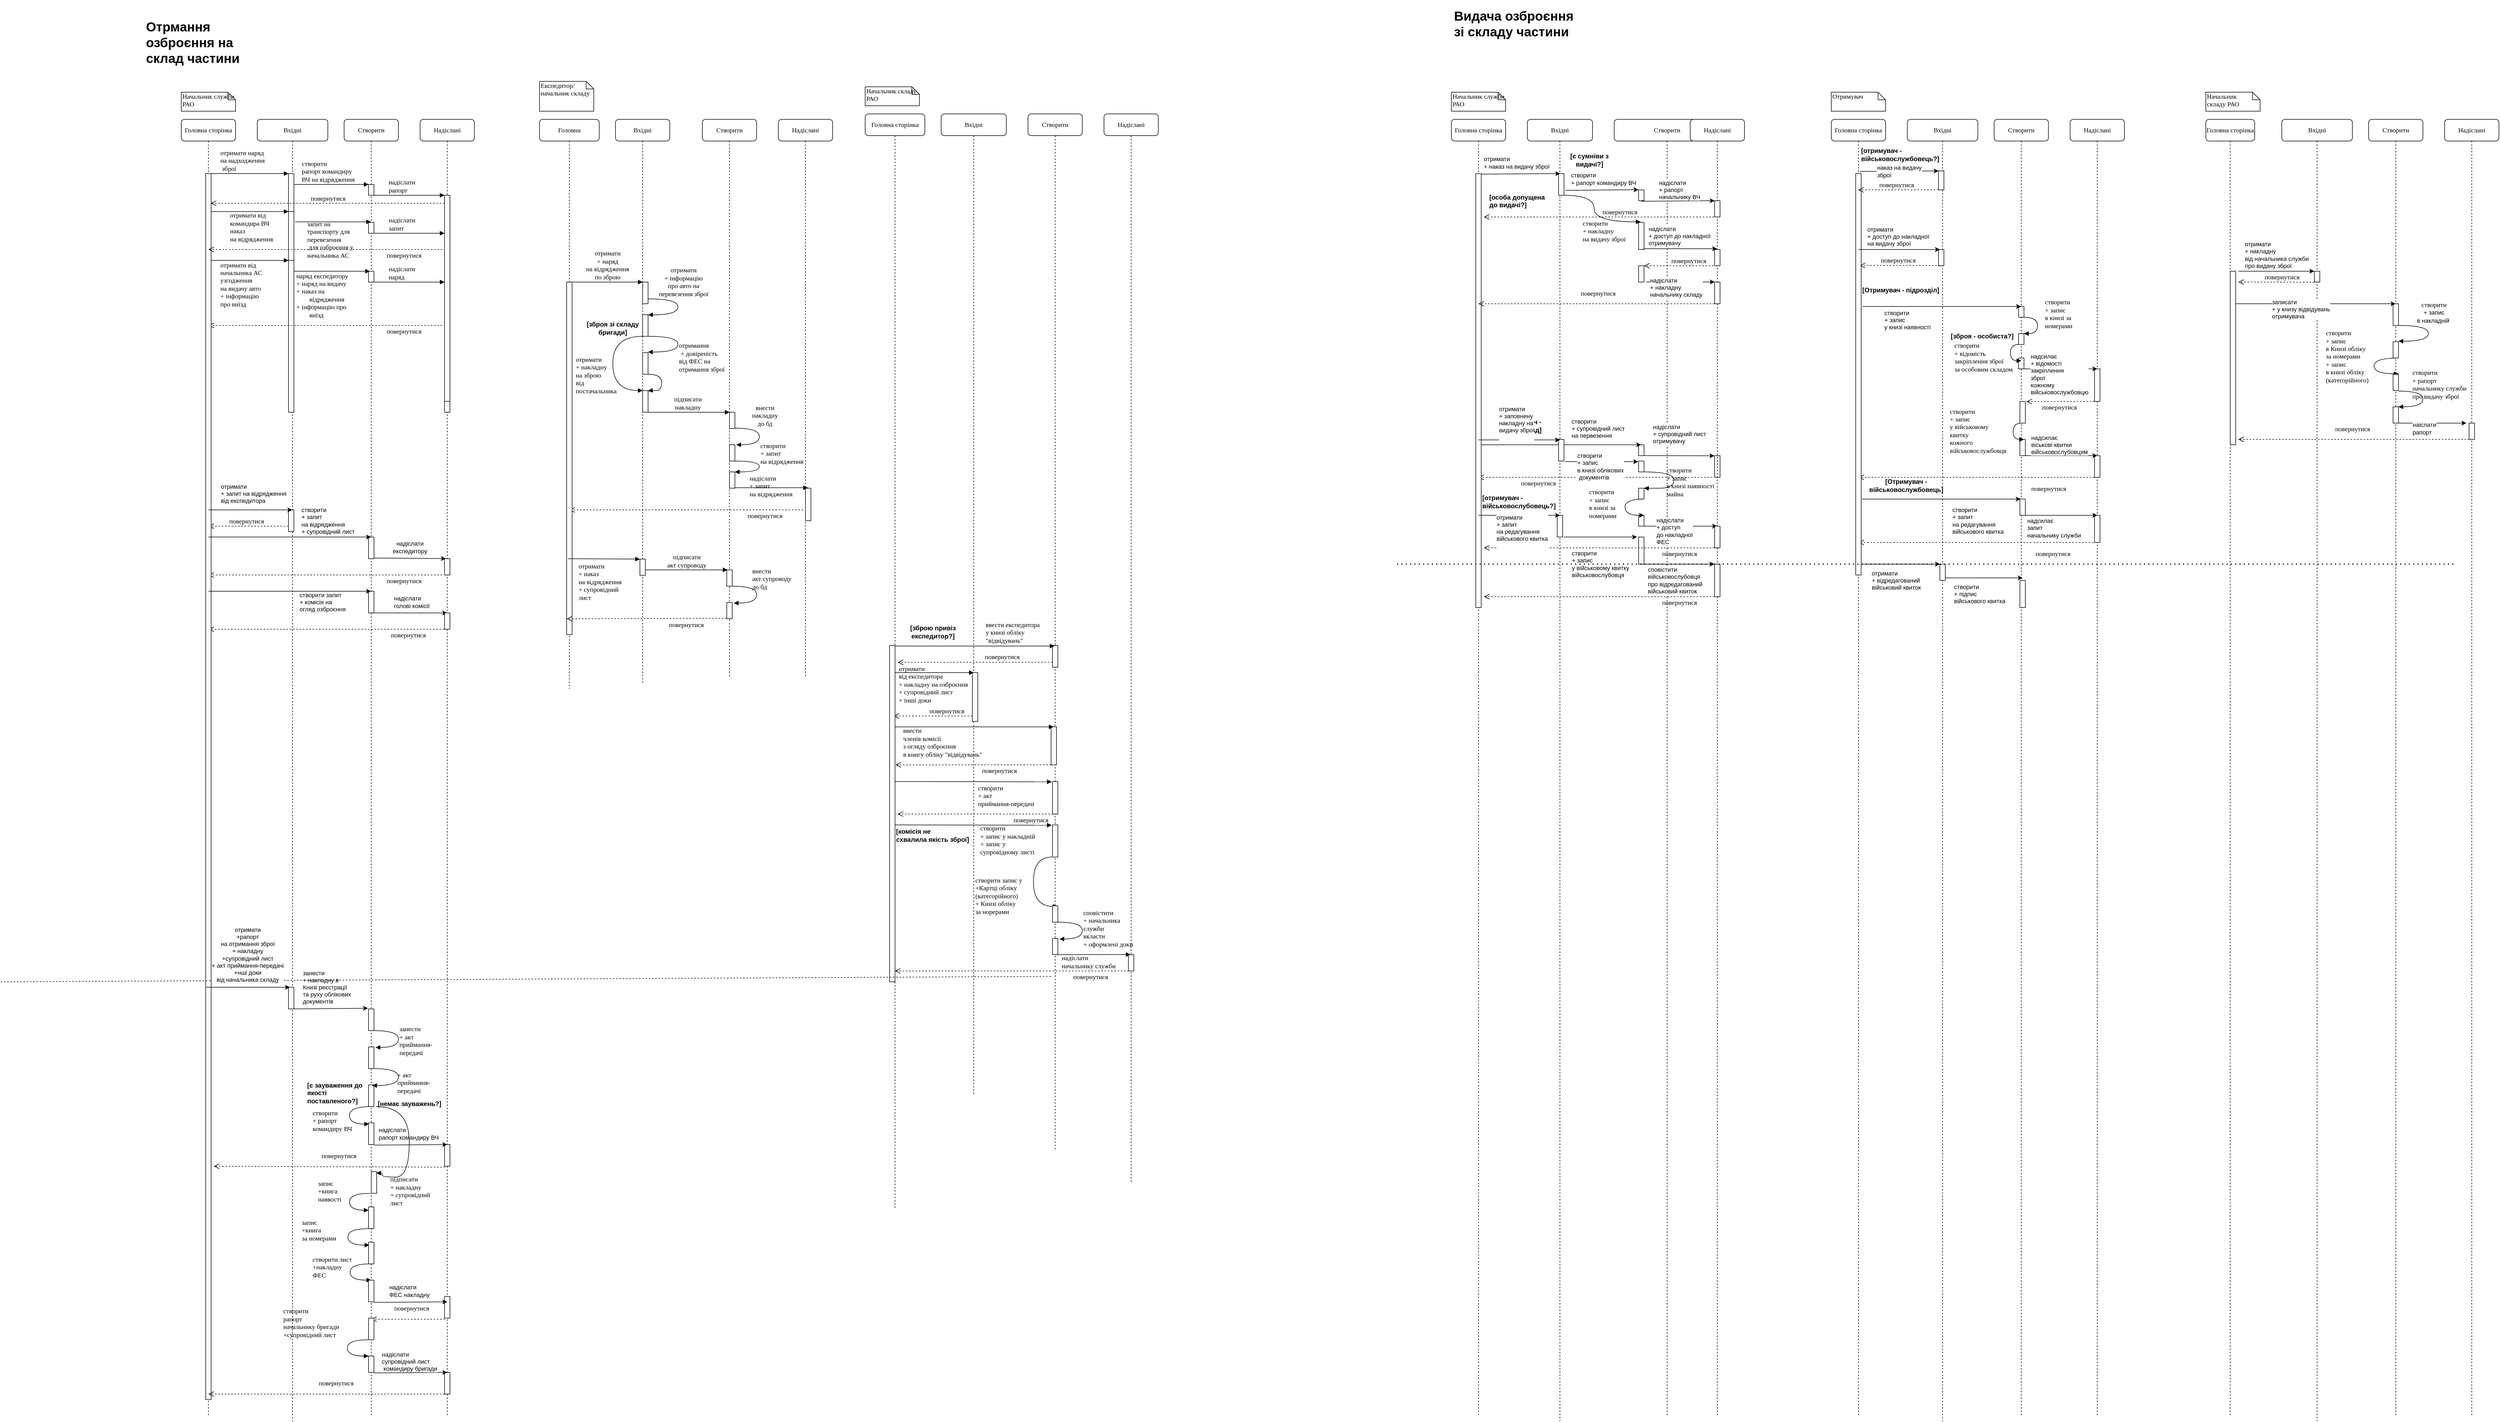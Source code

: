 <mxfile version="22.1.11" type="github">
  <diagram name="Page-1" id="13e1069c-82ec-6db2-03f1-153e76fe0fe0">
    <mxGraphModel dx="8100" dy="4617" grid="1" gridSize="10" guides="1" tooltips="1" connect="1" arrows="1" fold="1" page="1" pageScale="1" pageWidth="1100" pageHeight="850" background="none" math="0" shadow="0">
      <root>
        <mxCell id="0" />
        <mxCell id="1" parent="0" />
        <mxCell id="jEu4bzOX_h1lWOpRAMhi-54" value="Створити" style="shape=umlLifeline;perimeter=lifelinePerimeter;whiteSpace=wrap;html=1;container=1;collapsible=0;recursiveResize=0;outlineConnect=0;rounded=1;shadow=0;comic=0;labelBackgroundColor=none;strokeWidth=1;fontFamily=Verdana;fontSize=12;align=center;" parent="1" vertex="1">
          <mxGeometry x="2740" y="80" width="195" height="2390" as="geometry" />
        </mxCell>
        <mxCell id="HKNmB2CR7IZ-_D8kh2mY-31" value="повернутися" style="html=1;verticalAlign=bottom;endArrow=open;dashed=1;endSize=8;labelBackgroundColor=none;fontFamily=Verdana;fontSize=12;" edge="1" parent="jEu4bzOX_h1lWOpRAMhi-54">
          <mxGeometry x="0.489" y="20" relative="1" as="geometry">
            <mxPoint x="-249.996" y="660" as="targetPoint" />
            <mxPoint x="180.68" y="660" as="sourcePoint" />
            <mxPoint as="offset" />
          </mxGeometry>
        </mxCell>
        <mxCell id="jEu4bzOX_h1lWOpRAMhi-55" value="" style="html=1;points=[];perimeter=orthogonalPerimeter;rounded=0;shadow=0;comic=0;labelBackgroundColor=none;strokeWidth=1;fontFamily=Verdana;fontSize=12;align=center;" parent="jEu4bzOX_h1lWOpRAMhi-54" vertex="1">
          <mxGeometry x="45" y="130" width="10" height="20" as="geometry" />
        </mxCell>
        <mxCell id="qTtNutQTS0may53rOF-v-13" value="" style="html=1;points=[];perimeter=orthogonalPerimeter;rounded=0;shadow=0;comic=0;labelBackgroundColor=none;strokeWidth=1;fontFamily=Verdana;fontSize=12;align=center;" parent="jEu4bzOX_h1lWOpRAMhi-54" vertex="1">
          <mxGeometry x="45" y="190" width="10" height="50" as="geometry" />
        </mxCell>
        <mxCell id="1k7DspT2UA8lQLZOlpPv-19" value="повернутися" style="html=1;verticalAlign=bottom;endArrow=open;dashed=1;endSize=8;labelBackgroundColor=none;fontFamily=Verdana;fontSize=12;" parent="jEu4bzOX_h1lWOpRAMhi-54" edge="1">
          <mxGeometry x="-0.163" relative="1" as="geometry">
            <mxPoint x="55" y="270" as="targetPoint" />
            <mxPoint x="195" y="270" as="sourcePoint" />
            <mxPoint as="offset" />
          </mxGeometry>
        </mxCell>
        <mxCell id="1k7DspT2UA8lQLZOlpPv-20" value="" style="html=1;points=[];perimeter=orthogonalPerimeter;rounded=0;shadow=0;comic=0;labelBackgroundColor=none;strokeWidth=1;fontFamily=Verdana;fontSize=12;align=center;" parent="jEu4bzOX_h1lWOpRAMhi-54" vertex="1">
          <mxGeometry x="45" y="270" width="10" height="30" as="geometry" />
        </mxCell>
        <mxCell id="1k7DspT2UA8lQLZOlpPv-28" value="&lt;div style=&quot;&quot;&gt;створити&lt;/div&gt;&lt;div style=&quot;&quot;&gt;+ запис&amp;nbsp;&lt;/div&gt;&lt;div style=&quot;&quot;&gt;в книзі облікових&lt;/div&gt;&lt;div style=&quot;&quot;&gt;&amp;nbsp;документів&lt;/div&gt;" style="endArrow=classic;html=1;rounded=0;exitX=0.964;exitY=0.014;exitDx=0;exitDy=0;exitPerimeter=0;entryX=-0.088;entryY=0.059;entryDx=0;entryDy=0;entryPerimeter=0;align=left;" parent="jEu4bzOX_h1lWOpRAMhi-54" target="1k7DspT2UA8lQLZOlpPv-29" edge="1">
          <mxGeometry x="-0.695" y="-9" width="50" height="50" relative="1" as="geometry">
            <mxPoint x="-90.5" y="631" as="sourcePoint" />
            <mxPoint x="55" y="630" as="targetPoint" />
            <mxPoint as="offset" />
          </mxGeometry>
        </mxCell>
        <mxCell id="1k7DspT2UA8lQLZOlpPv-29" value="" style="html=1;points=[];perimeter=orthogonalPerimeter;rounded=0;shadow=0;comic=0;labelBackgroundColor=none;strokeWidth=1;fontFamily=Verdana;fontSize=12;align=center;" parent="jEu4bzOX_h1lWOpRAMhi-54" vertex="1">
          <mxGeometry x="45" y="630" width="10" height="20" as="geometry" />
        </mxCell>
        <mxCell id="1k7DspT2UA8lQLZOlpPv-39" value="" style="html=1;points=[];perimeter=orthogonalPerimeter;rounded=0;shadow=0;comic=0;labelBackgroundColor=none;strokeWidth=1;fontFamily=Verdana;fontSize=12;align=center;" parent="jEu4bzOX_h1lWOpRAMhi-54" vertex="1">
          <mxGeometry x="45" y="680" width="10" height="20" as="geometry" />
        </mxCell>
        <mxCell id="1k7DspT2UA8lQLZOlpPv-40" value="" style="html=1;points=[];perimeter=orthogonalPerimeter;rounded=0;shadow=0;comic=0;labelBackgroundColor=none;strokeWidth=1;fontFamily=Verdana;fontSize=12;align=center;" parent="jEu4bzOX_h1lWOpRAMhi-54" vertex="1">
          <mxGeometry x="45" y="730" width="10" height="20" as="geometry" />
        </mxCell>
        <mxCell id="1k7DspT2UA8lQLZOlpPv-41" value="&lt;div style=&quot;text-align: left;&quot;&gt;&lt;span style=&quot;background-color: initial;&quot;&gt;створити&lt;/span&gt;&lt;/div&gt;&lt;div style=&quot;text-align: left;&quot;&gt;&lt;span style=&quot;background-color: initial;&quot;&gt;+ запис&amp;nbsp;&lt;/span&gt;&lt;/div&gt;&lt;div style=&quot;text-align: left;&quot;&gt;&lt;span style=&quot;background-color: initial;&quot;&gt;в книзі за&amp;nbsp;&lt;/span&gt;&lt;/div&gt;&lt;div style=&quot;text-align: left;&quot;&gt;&lt;span style=&quot;background-color: initial;&quot;&gt;номерами&amp;nbsp;&lt;/span&gt;&lt;/div&gt;" style="html=1;verticalAlign=bottom;endArrow=block;labelBackgroundColor=none;fontFamily=Verdana;fontSize=12;elbow=vertical;edgeStyle=orthogonalEdgeStyle;curved=1;entryX=1.007;entryY=-0.009;entryPerimeter=0;exitX=1.038;exitY=0.345;exitPerimeter=0;entryDx=0;entryDy=0;" parent="jEu4bzOX_h1lWOpRAMhi-54" edge="1">
          <mxGeometry x="0.3" y="-41" relative="1" as="geometry">
            <mxPoint x="55" y="700" as="sourcePoint" />
            <mxPoint x="55" y="730" as="targetPoint" />
            <Array as="points">
              <mxPoint x="20" y="700" />
              <mxPoint x="20" y="730" />
            </Array>
            <mxPoint x="-40" y="-31" as="offset" />
          </mxGeometry>
        </mxCell>
        <mxCell id="1k7DspT2UA8lQLZOlpPv-44" value="&lt;div style=&quot;&quot;&gt;надіслати&lt;/div&gt;&lt;div style=&quot;&quot;&gt;+ доступ&amp;nbsp;&lt;/div&gt;&lt;div style=&quot;&quot;&gt;до накладної&lt;/div&gt;&lt;div style=&quot;&quot;&gt;ФЕС&lt;/div&gt;" style="endArrow=classic;html=1;rounded=0;exitX=0.964;exitY=0.014;exitDx=0;exitDy=0;exitPerimeter=0;entryX=-0.088;entryY=0.059;entryDx=0;entryDy=0;entryPerimeter=0;align=left;" parent="jEu4bzOX_h1lWOpRAMhi-54" edge="1">
          <mxGeometry x="-0.695" y="-9" width="50" height="50" relative="1" as="geometry">
            <mxPoint x="55" y="750" as="sourcePoint" />
            <mxPoint x="189.5" y="750" as="targetPoint" />
            <mxPoint as="offset" />
          </mxGeometry>
        </mxCell>
        <mxCell id="HKNmB2CR7IZ-_D8kh2mY-19" value="" style="html=1;points=[];perimeter=orthogonalPerimeter;rounded=0;shadow=0;comic=0;labelBackgroundColor=none;strokeWidth=1;fontFamily=Verdana;fontSize=12;align=center;" vertex="1" parent="jEu4bzOX_h1lWOpRAMhi-54">
          <mxGeometry x="45" y="770" width="10" height="50" as="geometry" />
        </mxCell>
        <mxCell id="HKNmB2CR7IZ-_D8kh2mY-22" value="повернутися" style="html=1;verticalAlign=bottom;endArrow=open;dashed=1;endSize=8;labelBackgroundColor=none;fontFamily=Verdana;fontSize=12;" edge="1" parent="jEu4bzOX_h1lWOpRAMhi-54">
          <mxGeometry x="-0.672" y="20" relative="1" as="geometry">
            <mxPoint x="-239.996" y="880" as="targetPoint" />
            <mxPoint x="190.68" y="880" as="sourcePoint" />
            <mxPoint as="offset" />
          </mxGeometry>
        </mxCell>
        <mxCell id="HKNmB2CR7IZ-_D8kh2mY-29" value="&lt;div style=&quot;text-align: left;&quot;&gt;надіслати&lt;/div&gt;&lt;div style=&quot;text-align: left;&quot;&gt;+ супровідний лист&lt;/div&gt;&lt;div style=&quot;text-align: left;&quot;&gt;отримувачу&lt;/div&gt;" style="endArrow=classic;html=1;rounded=0;exitX=0.964;exitY=0.014;exitDx=0;exitDy=0;exitPerimeter=0;entryX=-0.036;entryY=0.006;entryDx=0;entryDy=0;entryPerimeter=0;" edge="1" parent="jEu4bzOX_h1lWOpRAMhi-54" target="HKNmB2CR7IZ-_D8kh2mY-30">
          <mxGeometry x="-0.002" y="40" width="50" height="50" relative="1" as="geometry">
            <mxPoint x="55.5" y="620" as="sourcePoint" />
            <mxPoint x="195" y="620" as="targetPoint" />
            <mxPoint as="offset" />
          </mxGeometry>
        </mxCell>
        <mxCell id="HKNmB2CR7IZ-_D8kh2mY-30" value="" style="html=1;points=[];perimeter=orthogonalPerimeter;rounded=0;shadow=0;comic=0;labelBackgroundColor=none;strokeWidth=1;fontFamily=Verdana;fontSize=12;align=center;" vertex="1" parent="jEu4bzOX_h1lWOpRAMhi-54">
          <mxGeometry x="185" y="620" width="10" height="40" as="geometry" />
        </mxCell>
        <mxCell id="HKNmB2CR7IZ-_D8kh2mY-27" value="" style="html=1;points=[];perimeter=orthogonalPerimeter;rounded=0;shadow=0;comic=0;labelBackgroundColor=none;strokeWidth=1;fontFamily=Verdana;fontSize=12;align=center;" vertex="1" parent="jEu4bzOX_h1lWOpRAMhi-54">
          <mxGeometry x="45" y="600" width="10" height="20" as="geometry" />
        </mxCell>
        <mxCell id="HKNmB2CR7IZ-_D8kh2mY-26" value="&lt;b&gt;[Отримувач - інший склад]&lt;/b&gt;" style="text;html=1;strokeColor=none;fillColor=none;align=center;verticalAlign=middle;whiteSpace=wrap;rounded=0;" vertex="1" parent="jEu4bzOX_h1lWOpRAMhi-54">
          <mxGeometry x="-225" y="550" width="105" height="30" as="geometry" />
        </mxCell>
        <mxCell id="HKNmB2CR7IZ-_D8kh2mY-28" value="&lt;div style=&quot;text-align: left;&quot;&gt;створити&lt;/div&gt;&lt;div style=&quot;text-align: left;&quot;&gt;+ супровідний лист&lt;/div&gt;&lt;div style=&quot;text-align: left;&quot;&gt;на первезення&lt;/div&gt;" style="endArrow=classic;html=1;rounded=0;exitX=0.964;exitY=0.014;exitDx=0;exitDy=0;exitPerimeter=0;" edge="1" parent="jEu4bzOX_h1lWOpRAMhi-54">
          <mxGeometry x="0.46" y="30" width="50" height="50" relative="1" as="geometry">
            <mxPoint x="-245" y="600" as="sourcePoint" />
            <mxPoint x="49.5" y="600" as="targetPoint" />
            <mxPoint as="offset" />
          </mxGeometry>
        </mxCell>
        <mxCell id="1k7DspT2UA8lQLZOlpPv-30" value="&lt;div style=&quot;text-align: left;&quot;&gt;&lt;span style=&quot;background-color: initial;&quot;&gt;створити&lt;/span&gt;&lt;/div&gt;&lt;div style=&quot;text-align: left;&quot;&gt;&lt;span style=&quot;background-color: initial;&quot;&gt;+ запис&amp;nbsp;&lt;/span&gt;&lt;/div&gt;&lt;div style=&quot;text-align: left;&quot;&gt;&lt;span style=&quot;background-color: initial;&quot;&gt;в книзі наявності&lt;/span&gt;&lt;/div&gt;&lt;div style=&quot;text-align: left;&quot;&gt;&lt;span style=&quot;background-color: initial;&quot;&gt;майна&lt;/span&gt;&lt;/div&gt;" style="html=1;verticalAlign=bottom;endArrow=block;labelBackgroundColor=none;fontFamily=Verdana;fontSize=12;elbow=vertical;edgeStyle=orthogonalEdgeStyle;curved=1;entryX=1.007;entryY=-0.009;entryPerimeter=0;exitX=1.038;exitY=0.345;exitPerimeter=0;entryDx=0;entryDy=0;" parent="jEu4bzOX_h1lWOpRAMhi-54" target="1k7DspT2UA8lQLZOlpPv-39" edge="1">
          <mxGeometry x="0.215" y="36" relative="1" as="geometry">
            <mxPoint x="55" y="650" as="sourcePoint" />
            <mxPoint x="55" y="679" as="targetPoint" />
            <Array as="points">
              <mxPoint x="110" y="650" />
              <mxPoint x="110" y="680" />
              <mxPoint x="58" y="680" />
            </Array>
            <mxPoint x="30" y="-16" as="offset" />
          </mxGeometry>
        </mxCell>
        <mxCell id="7baba1c4bc27f4b0-4" value="Надіслані" style="shape=umlLifeline;perimeter=lifelinePerimeter;whiteSpace=wrap;html=1;container=1;collapsible=0;recursiveResize=0;outlineConnect=0;rounded=1;shadow=0;comic=0;labelBackgroundColor=none;strokeWidth=1;fontFamily=Verdana;fontSize=12;align=center;" parent="1" vertex="1">
          <mxGeometry x="540" y="80" width="100" height="2390" as="geometry" />
        </mxCell>
        <mxCell id="gJN-mxGq6mvan0Lc4Zg4-46" value="" style="html=1;points=[];perimeter=orthogonalPerimeter;rounded=0;shadow=0;comic=0;labelBackgroundColor=none;strokeWidth=1;fontFamily=Verdana;fontSize=12;align=center;" parent="7baba1c4bc27f4b0-4" vertex="1">
          <mxGeometry x="45" y="210" width="10" height="330" as="geometry" />
        </mxCell>
        <mxCell id="gJN-mxGq6mvan0Lc4Zg4-53" value="" style="html=1;points=[];perimeter=orthogonalPerimeter;rounded=0;shadow=0;comic=0;labelBackgroundColor=none;strokeWidth=1;fontFamily=Verdana;fontSize=12;align=center;" parent="7baba1c4bc27f4b0-4" vertex="1">
          <mxGeometry x="45" y="300" width="10" height="240" as="geometry" />
        </mxCell>
        <mxCell id="TfGKlCGZZ1w4m9sOf4cQ-7" value="" style="html=1;points=[];perimeter=orthogonalPerimeter;rounded=0;shadow=0;comic=0;labelBackgroundColor=none;strokeWidth=1;fontFamily=Verdana;fontSize=12;align=center;" parent="7baba1c4bc27f4b0-4" vertex="1">
          <mxGeometry x="45" y="810" width="10" height="30" as="geometry" />
        </mxCell>
        <mxCell id="TfGKlCGZZ1w4m9sOf4cQ-14" value="надіслати &lt;br&gt;голові комісії" style="endArrow=classic;html=1;rounded=0;align=left;" parent="7baba1c4bc27f4b0-4" edge="1">
          <mxGeometry x="-0.483" y="20" width="50" height="50" relative="1" as="geometry">
            <mxPoint x="-84.833" y="910" as="sourcePoint" />
            <mxPoint x="50" y="910" as="targetPoint" />
            <mxPoint as="offset" />
          </mxGeometry>
        </mxCell>
        <mxCell id="TfGKlCGZZ1w4m9sOf4cQ-15" value="" style="html=1;points=[];perimeter=orthogonalPerimeter;rounded=0;shadow=0;comic=0;labelBackgroundColor=none;strokeWidth=1;fontFamily=Verdana;fontSize=12;align=center;" parent="7baba1c4bc27f4b0-4" vertex="1">
          <mxGeometry x="45" y="910" width="10" height="30" as="geometry" />
        </mxCell>
        <mxCell id="jEu4bzOX_h1lWOpRAMhi-13" value="" style="html=1;points=[];perimeter=orthogonalPerimeter;rounded=0;shadow=0;comic=0;labelBackgroundColor=none;strokeWidth=1;fontFamily=Verdana;fontSize=12;align=center;" parent="7baba1c4bc27f4b0-4" vertex="1">
          <mxGeometry x="45" y="1890" width="10" height="40" as="geometry" />
        </mxCell>
        <mxCell id="jEu4bzOX_h1lWOpRAMhi-26" value="" style="html=1;points=[];perimeter=orthogonalPerimeter;rounded=0;shadow=0;comic=0;labelBackgroundColor=none;strokeWidth=1;fontFamily=Verdana;fontSize=12;align=center;" parent="7baba1c4bc27f4b0-4" vertex="1">
          <mxGeometry x="45" y="2170" width="10" height="40" as="geometry" />
        </mxCell>
        <mxCell id="7baba1c4bc27f4b0-16" value="" style="html=1;points=[];perimeter=orthogonalPerimeter;rounded=0;shadow=0;comic=0;labelBackgroundColor=none;strokeWidth=1;fontFamily=Verdana;fontSize=12;align=center;" parent="1" vertex="1">
          <mxGeometry x="585" y="220" width="10" height="380" as="geometry" />
        </mxCell>
        <mxCell id="7baba1c4bc27f4b0-2" value="Вхідні" style="shape=umlLifeline;perimeter=lifelinePerimeter;whiteSpace=wrap;html=1;container=1;collapsible=0;recursiveResize=0;outlineConnect=0;rounded=1;shadow=0;comic=0;labelBackgroundColor=none;strokeWidth=1;fontFamily=Verdana;fontSize=12;align=center;" parent="1" vertex="1">
          <mxGeometry x="240" y="80" width="130" height="2400" as="geometry" />
        </mxCell>
        <mxCell id="7baba1c4bc27f4b0-10" value="" style="html=1;points=[];perimeter=orthogonalPerimeter;rounded=0;shadow=0;comic=0;labelBackgroundColor=none;strokeWidth=1;fontFamily=Verdana;fontSize=12;align=center;" parent="7baba1c4bc27f4b0-2" vertex="1">
          <mxGeometry x="57.5" y="100" width="10" height="440" as="geometry" />
        </mxCell>
        <mxCell id="gJN-mxGq6mvan0Lc4Zg4-41" value="" style="html=1;points=[];perimeter=orthogonalPerimeter;rounded=0;shadow=0;comic=0;labelBackgroundColor=none;strokeWidth=1;fontFamily=Verdana;fontSize=12;align=center;" parent="7baba1c4bc27f4b0-2" vertex="1">
          <mxGeometry x="57.5" y="170" width="10" height="360" as="geometry" />
        </mxCell>
        <mxCell id="gJN-mxGq6mvan0Lc4Zg4-49" value="" style="html=1;points=[];perimeter=orthogonalPerimeter;rounded=0;shadow=0;comic=0;labelBackgroundColor=none;strokeWidth=1;fontFamily=Verdana;fontSize=12;align=center;" parent="7baba1c4bc27f4b0-2" vertex="1">
          <mxGeometry x="57.5" y="260" width="10" height="280" as="geometry" />
        </mxCell>
        <mxCell id="gJN-mxGq6mvan0Lc4Zg4-52" value="наряд експедитору&amp;nbsp;&lt;br&gt;+ наряд на видачу&lt;br&gt;+ наказ на &lt;br&gt;&lt;span style=&quot;white-space: pre;&quot;&gt;&#x9;&lt;/span&gt;відрядження&lt;br&gt;&lt;div style=&quot;&quot;&gt;&lt;span style=&quot;background-color: initial;&quot;&gt;+ інформацію про&amp;nbsp;&lt;/span&gt;&lt;/div&gt;&lt;div style=&quot;&quot;&gt;&lt;span style=&quot;background-color: initial;&quot;&gt;&lt;span style=&quot;white-space: pre;&quot;&gt;&#x9;&lt;/span&gt;виїзд&lt;/span&gt;&lt;/div&gt;" style="html=1;verticalAlign=bottom;endArrow=block;labelBackgroundColor=none;fontFamily=Verdana;fontSize=12;align=left;" parent="7baba1c4bc27f4b0-2" edge="1">
          <mxGeometry x="-0.964" y="-90" relative="1" as="geometry">
            <mxPoint x="67.5" y="280" as="sourcePoint" />
            <mxPoint x="207.5" y="280" as="targetPoint" />
            <mxPoint as="offset" />
          </mxGeometry>
        </mxCell>
        <mxCell id="TfGKlCGZZ1w4m9sOf4cQ-2" value="" style="html=1;points=[];perimeter=orthogonalPerimeter;rounded=0;shadow=0;comic=0;labelBackgroundColor=none;strokeWidth=1;fontFamily=Verdana;fontSize=12;align=center;" parent="7baba1c4bc27f4b0-2" vertex="1">
          <mxGeometry x="57.5" y="720" width="10" height="40" as="geometry" />
        </mxCell>
        <mxCell id="TfGKlCGZZ1w4m9sOf4cQ-16" value="повернутися" style="html=1;verticalAlign=bottom;endArrow=open;dashed=1;endSize=8;labelBackgroundColor=none;fontFamily=Verdana;fontSize=12;" parent="7baba1c4bc27f4b0-2" target="7baba1c4bc27f4b0-8" edge="1">
          <mxGeometry x="-0.672" y="20" relative="1" as="geometry">
            <mxPoint x="-79.996" y="940" as="targetPoint" />
            <mxPoint x="350.68" y="940" as="sourcePoint" />
            <mxPoint as="offset" />
          </mxGeometry>
        </mxCell>
        <mxCell id="TfGKlCGZZ1w4m9sOf4cQ-25" value="" style="html=1;points=[];perimeter=orthogonalPerimeter;rounded=0;shadow=0;comic=0;labelBackgroundColor=none;strokeWidth=1;fontFamily=Verdana;fontSize=12;align=center;" parent="7baba1c4bc27f4b0-2" vertex="1">
          <mxGeometry x="57.5" y="1600" width="10" height="40" as="geometry" />
        </mxCell>
        <mxCell id="jEu4bzOX_h1lWOpRAMhi-10" value="&lt;b&gt;[є зауваження до якості поставленого?]&lt;/b&gt;" style="text;html=1;strokeColor=none;fillColor=none;align=left;verticalAlign=middle;whiteSpace=wrap;rounded=0;" parent="7baba1c4bc27f4b0-2" vertex="1">
          <mxGeometry x="90" y="1780" width="130" height="30" as="geometry" />
        </mxCell>
        <mxCell id="7baba1c4bc27f4b0-3" value="Створити" style="shape=umlLifeline;perimeter=lifelinePerimeter;whiteSpace=wrap;html=1;container=1;collapsible=0;recursiveResize=0;outlineConnect=0;rounded=1;shadow=0;comic=0;labelBackgroundColor=none;strokeWidth=1;fontFamily=Verdana;fontSize=12;align=center;" parent="1" vertex="1">
          <mxGeometry x="400" y="80" width="100" height="2390" as="geometry" />
        </mxCell>
        <mxCell id="7baba1c4bc27f4b0-13" value="" style="html=1;points=[];perimeter=orthogonalPerimeter;rounded=0;shadow=0;comic=0;labelBackgroundColor=none;strokeWidth=1;fontFamily=Verdana;fontSize=12;align=center;" parent="7baba1c4bc27f4b0-3" vertex="1">
          <mxGeometry x="45" y="120" width="10" height="20" as="geometry" />
        </mxCell>
        <mxCell id="gJN-mxGq6mvan0Lc4Zg4-42" value="запит на &lt;br&gt;транспорту для &lt;br&gt;перевезення&lt;br&gt;&amp;nbsp;для озброєння у &lt;br&gt;начальника АС" style="html=1;verticalAlign=bottom;endArrow=block;labelBackgroundColor=none;fontFamily=Verdana;fontSize=12;align=left;" parent="7baba1c4bc27f4b0-3" target="7baba1c4bc27f4b0-3" edge="1">
          <mxGeometry x="-0.713" y="-71" relative="1" as="geometry">
            <mxPoint x="-90" y="189" as="sourcePoint" />
            <mxPoint x="40" y="189" as="targetPoint" />
            <mxPoint as="offset" />
          </mxGeometry>
        </mxCell>
        <mxCell id="gJN-mxGq6mvan0Lc4Zg4-43" value="" style="html=1;points=[];perimeter=orthogonalPerimeter;rounded=0;shadow=0;comic=0;labelBackgroundColor=none;strokeWidth=1;fontFamily=Verdana;fontSize=12;align=center;" parent="7baba1c4bc27f4b0-3" vertex="1">
          <mxGeometry x="45" y="190" width="10" height="20" as="geometry" />
        </mxCell>
        <mxCell id="gJN-mxGq6mvan0Lc4Zg4-51" value="" style="html=1;points=[];perimeter=orthogonalPerimeter;rounded=0;shadow=0;comic=0;labelBackgroundColor=none;strokeWidth=1;fontFamily=Verdana;fontSize=12;align=center;" parent="7baba1c4bc27f4b0-3" vertex="1">
          <mxGeometry x="45" y="280" width="10" height="20" as="geometry" />
        </mxCell>
        <mxCell id="gJN-mxGq6mvan0Lc4Zg4-55" value="повернутися" style="html=1;verticalAlign=bottom;endArrow=open;dashed=1;endSize=8;labelBackgroundColor=none;fontFamily=Verdana;fontSize=12;" parent="7baba1c4bc27f4b0-3" edge="1">
          <mxGeometry x="-0.672" y="20" relative="1" as="geometry">
            <mxPoint x="-249.996" y="380" as="targetPoint" />
            <mxPoint x="180.68" y="380" as="sourcePoint" />
            <mxPoint as="offset" />
          </mxGeometry>
        </mxCell>
        <mxCell id="TfGKlCGZZ1w4m9sOf4cQ-3" value="повернутися" style="html=1;verticalAlign=bottom;endArrow=open;dashed=1;endSize=8;labelBackgroundColor=none;fontFamily=Verdana;fontSize=12;" parent="7baba1c4bc27f4b0-3" source="TfGKlCGZZ1w4m9sOf4cQ-2" edge="1">
          <mxGeometry x="0.051" relative="1" as="geometry">
            <mxPoint x="-249.996" y="750" as="targetPoint" />
            <mxPoint x="-110" y="750" as="sourcePoint" />
            <mxPoint as="offset" />
          </mxGeometry>
        </mxCell>
        <mxCell id="TfGKlCGZZ1w4m9sOf4cQ-5" value="" style="html=1;points=[];perimeter=orthogonalPerimeter;rounded=0;shadow=0;comic=0;labelBackgroundColor=none;strokeWidth=1;fontFamily=Verdana;fontSize=12;align=center;" parent="7baba1c4bc27f4b0-3" vertex="1">
          <mxGeometry x="45" y="770" width="10" height="40" as="geometry" />
        </mxCell>
        <mxCell id="TfGKlCGZZ1w4m9sOf4cQ-8" value="повернутися" style="html=1;verticalAlign=bottom;endArrow=open;dashed=1;endSize=8;labelBackgroundColor=none;fontFamily=Verdana;fontSize=12;" parent="7baba1c4bc27f4b0-3" edge="1">
          <mxGeometry x="-0.672" y="20" relative="1" as="geometry">
            <mxPoint x="-249.996" y="840" as="targetPoint" />
            <mxPoint x="180.68" y="840" as="sourcePoint" />
            <mxPoint as="offset" />
          </mxGeometry>
        </mxCell>
        <mxCell id="TfGKlCGZZ1w4m9sOf4cQ-13" value="" style="html=1;points=[];perimeter=orthogonalPerimeter;rounded=0;shadow=0;comic=0;labelBackgroundColor=none;strokeWidth=1;fontFamily=Verdana;fontSize=12;align=center;" parent="7baba1c4bc27f4b0-3" vertex="1">
          <mxGeometry x="45" y="870" width="10" height="40" as="geometry" />
        </mxCell>
        <mxCell id="jEu4bzOX_h1lWOpRAMhi-1" value="" style="html=1;points=[];perimeter=orthogonalPerimeter;rounded=0;shadow=0;comic=0;labelBackgroundColor=none;strokeWidth=1;fontFamily=Verdana;fontSize=12;align=center;" parent="7baba1c4bc27f4b0-3" vertex="1">
          <mxGeometry x="45" y="1640" width="10" height="40" as="geometry" />
        </mxCell>
        <mxCell id="jEu4bzOX_h1lWOpRAMhi-4" value="&lt;div style=&quot;text-align: left;&quot;&gt;занести&amp;nbsp;&lt;/div&gt;&lt;div style=&quot;text-align: left;&quot;&gt;+ накладну в&amp;nbsp;&lt;/div&gt;&lt;div style=&quot;text-align: left;&quot;&gt;Книзі реєстрації&lt;/div&gt;&lt;div style=&quot;text-align: left;&quot;&gt;та руху облікових&lt;/div&gt;&lt;div style=&quot;text-align: left;&quot;&gt;документів&lt;/div&gt;" style="endArrow=classic;html=1;rounded=0;entryX=-0.108;entryY=-0.032;entryDx=0;entryDy=0;entryPerimeter=0;" parent="7baba1c4bc27f4b0-3" target="jEu4bzOX_h1lWOpRAMhi-1" edge="1">
          <mxGeometry x="-0.048" y="39" width="50" height="50" relative="1" as="geometry">
            <mxPoint x="-100" y="1640" as="sourcePoint" />
            <mxPoint x="40" y="1640" as="targetPoint" />
            <mxPoint as="offset" />
          </mxGeometry>
        </mxCell>
        <mxCell id="jEu4bzOX_h1lWOpRAMhi-5" value="" style="html=1;points=[];perimeter=orthogonalPerimeter;rounded=0;shadow=0;comic=0;labelBackgroundColor=none;strokeWidth=1;fontFamily=Verdana;fontSize=12;align=center;" parent="7baba1c4bc27f4b0-3" vertex="1">
          <mxGeometry x="45" y="1710" width="10" height="40" as="geometry" />
        </mxCell>
        <mxCell id="jEu4bzOX_h1lWOpRAMhi-7" value="" style="html=1;points=[];perimeter=orthogonalPerimeter;rounded=0;shadow=0;comic=0;labelBackgroundColor=none;strokeWidth=1;fontFamily=Verdana;fontSize=12;align=center;" parent="7baba1c4bc27f4b0-3" vertex="1">
          <mxGeometry x="45" y="1780" width="10" height="40" as="geometry" />
        </mxCell>
        <mxCell id="jEu4bzOX_h1lWOpRAMhi-9" value="&lt;br&gt;+&amp;nbsp;акт &lt;br&gt;приймання-&lt;br&gt;передачі" style="html=1;verticalAlign=bottom;endArrow=block;labelBackgroundColor=none;fontFamily=Verdana;fontSize=12;elbow=vertical;edgeStyle=orthogonalEdgeStyle;curved=1;exitX=1.02;exitY=0.98;exitPerimeter=0;exitDx=0;exitDy=0;entryX=0.684;entryY=0.03;entryDx=0;entryDy=0;entryPerimeter=0;align=left;" parent="7baba1c4bc27f4b0-3" target="jEu4bzOX_h1lWOpRAMhi-7" edge="1">
          <mxGeometry x="0.288" y="19" relative="1" as="geometry">
            <mxPoint x="55" y="1750.01" as="sourcePoint" />
            <mxPoint x="58" y="1781.01" as="targetPoint" />
            <Array as="points">
              <mxPoint x="100" y="1750" />
              <mxPoint x="100" y="1781" />
            </Array>
            <mxPoint as="offset" />
          </mxGeometry>
        </mxCell>
        <mxCell id="jEu4bzOX_h1lWOpRAMhi-11" value="створити&amp;nbsp;&lt;br&gt;+ рапорт &lt;br&gt;командиру ВЧ" style="html=1;verticalAlign=bottom;endArrow=block;labelBackgroundColor=none;fontFamily=Verdana;fontSize=12;elbow=vertical;edgeStyle=orthogonalEdgeStyle;curved=1;entryX=0.095;entryY=0.059;entryDx=0;entryDy=0;entryPerimeter=0;align=left;" parent="7baba1c4bc27f4b0-3" target="jEu4bzOX_h1lWOpRAMhi-12" edge="1">
          <mxGeometry x="0.337" y="-72" relative="1" as="geometry">
            <mxPoint x="50" y="1820" as="sourcePoint" />
            <mxPoint x="55" y="1851" as="targetPoint" />
            <Array as="points">
              <mxPoint x="10" y="1820" />
              <mxPoint x="10" y="1852" />
            </Array>
            <mxPoint x="-70" y="-54" as="offset" />
          </mxGeometry>
        </mxCell>
        <mxCell id="jEu4bzOX_h1lWOpRAMhi-12" value="" style="html=1;points=[];perimeter=orthogonalPerimeter;rounded=0;shadow=0;comic=0;labelBackgroundColor=none;strokeWidth=1;fontFamily=Verdana;fontSize=12;align=center;" parent="7baba1c4bc27f4b0-3" vertex="1">
          <mxGeometry x="45" y="1850" width="10" height="40" as="geometry" />
        </mxCell>
        <mxCell id="jEu4bzOX_h1lWOpRAMhi-14" value="&lt;div style=&quot;text-align: left;&quot;&gt;надіслати&amp;nbsp;&lt;/div&gt;&lt;div style=&quot;text-align: left;&quot;&gt;рапорт командиру ВЧ&amp;nbsp;&lt;/div&gt;" style="endArrow=classic;html=1;rounded=0;" parent="7baba1c4bc27f4b0-3" edge="1">
          <mxGeometry x="-0.035" y="21" width="50" height="50" relative="1" as="geometry">
            <mxPoint x="55" y="1891" as="sourcePoint" />
            <mxPoint x="190" y="1890" as="targetPoint" />
            <mxPoint as="offset" />
          </mxGeometry>
        </mxCell>
        <mxCell id="jEu4bzOX_h1lWOpRAMhi-15" value="повернутися" style="html=1;verticalAlign=bottom;endArrow=open;dashed=1;endSize=8;labelBackgroundColor=none;fontFamily=Verdana;fontSize=12;exitX=0.127;exitY=1.043;exitDx=0;exitDy=0;exitPerimeter=0;" parent="7baba1c4bc27f4b0-3" source="jEu4bzOX_h1lWOpRAMhi-13" edge="1">
          <mxGeometry x="-0.079" y="-11" relative="1" as="geometry">
            <mxPoint x="-239.996" y="1930" as="targetPoint" />
            <mxPoint x="190.68" y="1930" as="sourcePoint" />
            <mxPoint as="offset" />
          </mxGeometry>
        </mxCell>
        <mxCell id="jEu4bzOX_h1lWOpRAMhi-16" value="&lt;b&gt;[немає зауважень?]&lt;/b&gt;" style="text;html=1;strokeColor=none;fillColor=none;align=left;verticalAlign=middle;whiteSpace=wrap;rounded=0;" parent="7baba1c4bc27f4b0-3" vertex="1">
          <mxGeometry x="60" y="1800" width="120" height="30" as="geometry" />
        </mxCell>
        <mxCell id="jEu4bzOX_h1lWOpRAMhi-17" value="" style="html=1;points=[];perimeter=orthogonalPerimeter;rounded=0;shadow=0;comic=0;labelBackgroundColor=none;strokeWidth=1;fontFamily=Verdana;fontSize=12;align=center;" parent="7baba1c4bc27f4b0-3" vertex="1">
          <mxGeometry x="50" y="1940" width="10" height="40" as="geometry" />
        </mxCell>
        <mxCell id="jEu4bzOX_h1lWOpRAMhi-19" value="підписати&amp;nbsp;&lt;br&gt;+ накладну&lt;br&gt;+ супровідний &lt;br&gt;лист" style="html=1;verticalAlign=bottom;endArrow=block;labelBackgroundColor=none;fontFamily=Verdana;fontSize=12;elbow=vertical;edgeStyle=orthogonalEdgeStyle;curved=1;entryX=0.931;entryY=0.063;entryDx=0;entryDy=0;entryPerimeter=0;align=left;" parent="7baba1c4bc27f4b0-3" target="jEu4bzOX_h1lWOpRAMhi-17" edge="1">
          <mxGeometry x="0.762" y="57" relative="1" as="geometry">
            <mxPoint x="59" y="1820" as="sourcePoint" />
            <mxPoint x="55" y="1852" as="targetPoint" />
            <Array as="points">
              <mxPoint x="120" y="1820" />
              <mxPoint x="120" y="1950" />
              <mxPoint x="70" y="1950" />
              <mxPoint x="70" y="1942" />
            </Array>
            <mxPoint as="offset" />
          </mxGeometry>
        </mxCell>
        <mxCell id="jEu4bzOX_h1lWOpRAMhi-20" value="" style="html=1;points=[];perimeter=orthogonalPerimeter;rounded=0;shadow=0;comic=0;labelBackgroundColor=none;strokeWidth=1;fontFamily=Verdana;fontSize=12;align=center;" parent="7baba1c4bc27f4b0-3" vertex="1">
          <mxGeometry x="45" y="2005" width="10" height="40" as="geometry" />
        </mxCell>
        <mxCell id="jEu4bzOX_h1lWOpRAMhi-21" value="запис&lt;br&gt;+книга &lt;br&gt;наявості" style="html=1;verticalAlign=bottom;endArrow=block;labelBackgroundColor=none;fontFamily=Verdana;fontSize=12;elbow=vertical;edgeStyle=orthogonalEdgeStyle;curved=1;exitX=1.02;exitY=0.98;exitPerimeter=0;exitDx=0;exitDy=0;entryX=0.684;entryY=0.03;entryDx=0;entryDy=0;entryPerimeter=0;align=left;" parent="7baba1c4bc27f4b0-3" edge="1">
          <mxGeometry x="0.115" y="-60" relative="1" as="geometry">
            <mxPoint x="48" y="1980.01" as="sourcePoint" />
            <mxPoint x="45" y="2011" as="targetPoint" />
            <Array as="points">
              <mxPoint x="10" y="1980" />
              <mxPoint x="10" y="2011" />
            </Array>
            <mxPoint as="offset" />
          </mxGeometry>
        </mxCell>
        <mxCell id="jEu4bzOX_h1lWOpRAMhi-22" value="запис&lt;br&gt;+книга &lt;br&gt;за номерами" style="html=1;verticalAlign=bottom;endArrow=block;labelBackgroundColor=none;fontFamily=Verdana;fontSize=12;elbow=vertical;edgeStyle=orthogonalEdgeStyle;curved=1;exitX=1.02;exitY=0.98;exitPerimeter=0;exitDx=0;exitDy=0;entryX=0.147;entryY=0.136;entryDx=0;entryDy=0;entryPerimeter=0;align=left;" parent="7baba1c4bc27f4b0-3" target="jEu4bzOX_h1lWOpRAMhi-23" edge="1">
          <mxGeometry x="0.211" y="-87" relative="1" as="geometry">
            <mxPoint x="45" y="2045.01" as="sourcePoint" />
            <mxPoint x="42" y="2076" as="targetPoint" />
            <Array as="points">
              <mxPoint x="7" y="2045" />
              <mxPoint x="7" y="2075" />
            </Array>
            <mxPoint as="offset" />
          </mxGeometry>
        </mxCell>
        <mxCell id="jEu4bzOX_h1lWOpRAMhi-23" value="" style="html=1;points=[];perimeter=orthogonalPerimeter;rounded=0;shadow=0;comic=0;labelBackgroundColor=none;strokeWidth=1;fontFamily=Verdana;fontSize=12;align=center;" parent="7baba1c4bc27f4b0-3" vertex="1">
          <mxGeometry x="45" y="2070" width="10" height="40" as="geometry" />
        </mxCell>
        <mxCell id="jEu4bzOX_h1lWOpRAMhi-24" value="створити лист&lt;br&gt;+накладну&lt;br&gt;ФЕС" style="html=1;verticalAlign=bottom;endArrow=block;labelBackgroundColor=none;fontFamily=Verdana;fontSize=12;elbow=vertical;edgeStyle=orthogonalEdgeStyle;curved=1;exitX=1.02;exitY=0.98;exitPerimeter=0;exitDx=0;exitDy=0;entryX=0.147;entryY=0.136;entryDx=0;entryDy=0;entryPerimeter=0;align=left;" parent="7baba1c4bc27f4b0-3" edge="1">
          <mxGeometry x="0.271" y="-71" relative="1" as="geometry">
            <mxPoint x="49" y="2110" as="sourcePoint" />
            <mxPoint x="50" y="2139.99" as="targetPoint" />
            <Array as="points">
              <mxPoint x="11" y="2109.99" />
              <mxPoint x="11" y="2139.99" />
            </Array>
            <mxPoint x="-71" y="-71" as="offset" />
          </mxGeometry>
        </mxCell>
        <mxCell id="jEu4bzOX_h1lWOpRAMhi-25" value="" style="html=1;points=[];perimeter=orthogonalPerimeter;rounded=0;shadow=0;comic=0;labelBackgroundColor=none;strokeWidth=1;fontFamily=Verdana;fontSize=12;align=center;" parent="7baba1c4bc27f4b0-3" vertex="1">
          <mxGeometry x="45" y="2140" width="10" height="40" as="geometry" />
        </mxCell>
        <mxCell id="jEu4bzOX_h1lWOpRAMhi-27" value="&lt;div style=&quot;text-align: left;&quot;&gt;надіслати&amp;nbsp;&lt;/div&gt;&lt;div style=&quot;text-align: left;&quot;&gt;ФЕС накладну&lt;/div&gt;" style="endArrow=classic;html=1;rounded=0;" parent="7baba1c4bc27f4b0-3" edge="1">
          <mxGeometry x="-0.035" y="21" width="50" height="50" relative="1" as="geometry">
            <mxPoint x="55" y="2181" as="sourcePoint" />
            <mxPoint x="190" y="2180" as="targetPoint" />
            <mxPoint as="offset" />
          </mxGeometry>
        </mxCell>
        <mxCell id="jEu4bzOX_h1lWOpRAMhi-28" value="повернутися" style="html=1;verticalAlign=bottom;endArrow=open;dashed=1;endSize=8;labelBackgroundColor=none;fontFamily=Verdana;fontSize=12;exitX=0.127;exitY=1.043;exitDx=0;exitDy=0;exitPerimeter=0;" parent="7baba1c4bc27f4b0-3" edge="1">
          <mxGeometry x="-0.079" y="-11" relative="1" as="geometry">
            <mxPoint x="50" y="2212" as="targetPoint" />
            <mxPoint x="186" y="2212" as="sourcePoint" />
            <mxPoint as="offset" />
          </mxGeometry>
        </mxCell>
        <mxCell id="jEu4bzOX_h1lWOpRAMhi-29" value="створити&amp;nbsp;&lt;br&gt;рапорт&lt;br&gt;начальнику бригади&lt;br&gt;+супровідний лист" style="html=1;verticalAlign=bottom;endArrow=block;labelBackgroundColor=none;fontFamily=Verdana;fontSize=12;elbow=vertical;edgeStyle=orthogonalEdgeStyle;curved=1;exitX=1.02;exitY=0.98;exitPerimeter=0;exitDx=0;exitDy=0;entryX=0.147;entryY=0.136;entryDx=0;entryDy=0;entryPerimeter=0;align=left;" parent="7baba1c4bc27f4b0-3" edge="1">
          <mxGeometry x="-0.29" y="-120" relative="1" as="geometry">
            <mxPoint x="44.0" y="2249.97" as="sourcePoint" />
            <mxPoint x="45.0" y="2279.96" as="targetPoint" />
            <Array as="points">
              <mxPoint x="6.0" y="2249.96" />
              <mxPoint x="6.0" y="2279.96" />
            </Array>
            <mxPoint as="offset" />
          </mxGeometry>
        </mxCell>
        <mxCell id="jEu4bzOX_h1lWOpRAMhi-30" value="" style="html=1;points=[];perimeter=orthogonalPerimeter;rounded=0;shadow=0;comic=0;labelBackgroundColor=none;strokeWidth=1;fontFamily=Verdana;fontSize=12;align=center;" parent="7baba1c4bc27f4b0-3" vertex="1">
          <mxGeometry x="45" y="2210" width="10" height="40" as="geometry" />
        </mxCell>
        <mxCell id="7baba1c4bc27f4b0-8" value="Головна сторінка" style="shape=umlLifeline;perimeter=lifelinePerimeter;whiteSpace=wrap;html=1;container=1;collapsible=0;recursiveResize=0;outlineConnect=0;rounded=1;shadow=0;comic=0;labelBackgroundColor=none;strokeWidth=1;fontFamily=Verdana;fontSize=12;align=center;" parent="1" vertex="1">
          <mxGeometry x="100" y="80" width="100" height="2390" as="geometry" />
        </mxCell>
        <mxCell id="7baba1c4bc27f4b0-9" value="" style="html=1;points=[];perimeter=orthogonalPerimeter;rounded=0;shadow=0;comic=0;labelBackgroundColor=none;strokeWidth=1;fontFamily=Verdana;fontSize=12;align=center;" parent="7baba1c4bc27f4b0-8" vertex="1">
          <mxGeometry x="45" y="100" width="10" height="2260" as="geometry" />
        </mxCell>
        <mxCell id="7baba1c4bc27f4b0-23" value="&lt;div style=&quot;text-align: left;&quot;&gt;&lt;span style=&quot;background-color: initial;&quot;&gt;отримати від&lt;/span&gt;&lt;/div&gt;&lt;div style=&quot;text-align: left;&quot;&gt;&lt;span style=&quot;background-color: initial;&quot;&gt;командира ВЧ&lt;/span&gt;&lt;/div&gt;&lt;div style=&quot;text-align: left;&quot;&gt;&lt;span style=&quot;background-color: initial;&quot;&gt;наказ&lt;/span&gt;&lt;/div&gt;на відрядження" style="html=1;verticalAlign=bottom;endArrow=block;labelBackgroundColor=none;fontFamily=Verdana;fontSize=12;" parent="7baba1c4bc27f4b0-8" edge="1">
          <mxGeometry x="0.032" y="-60" relative="1" as="geometry">
            <mxPoint x="55" y="170" as="sourcePoint" />
            <mxPoint x="197.5" y="170" as="targetPoint" />
            <mxPoint as="offset" />
          </mxGeometry>
        </mxCell>
        <mxCell id="gJN-mxGq6mvan0Lc4Zg4-50" value="отримати від &lt;br&gt;начальника АС&lt;br&gt;узгодження&lt;br&gt;на видачу авто&lt;br&gt;+ інформацію &lt;br&gt;про виїзд" style="html=1;verticalAlign=bottom;endArrow=block;labelBackgroundColor=none;fontFamily=Verdana;fontSize=12;align=left;" parent="7baba1c4bc27f4b0-8" edge="1">
          <mxGeometry x="-0.789" y="-90" relative="1" as="geometry">
            <mxPoint x="55" y="260" as="sourcePoint" />
            <mxPoint x="197.5" y="260" as="targetPoint" />
            <mxPoint as="offset" />
          </mxGeometry>
        </mxCell>
        <mxCell id="TfGKlCGZZ1w4m9sOf4cQ-1" value="отримати&amp;nbsp;&lt;br&gt;+ запит на відрядження&lt;br&gt;від&amp;nbsp;експедитора" style="endArrow=classic;html=1;rounded=0;align=left;" parent="7baba1c4bc27f4b0-8" target="7baba1c4bc27f4b0-2" edge="1">
          <mxGeometry x="-0.737" y="30" width="50" height="50" relative="1" as="geometry">
            <mxPoint x="50" y="720" as="sourcePoint" />
            <mxPoint x="100" y="670" as="targetPoint" />
            <mxPoint as="offset" />
          </mxGeometry>
        </mxCell>
        <mxCell id="TfGKlCGZZ1w4m9sOf4cQ-4" value="&lt;div style=&quot;text-align: left;&quot;&gt;створити&amp;nbsp;&lt;/div&gt;&lt;div style=&quot;text-align: left;&quot;&gt;+ запит&amp;nbsp;&lt;/div&gt;&lt;div style=&quot;text-align: left;&quot;&gt;на відрядження&lt;/div&gt;&lt;div style=&quot;text-align: left;&quot;&gt;+ супровідний лист&lt;/div&gt;" style="endArrow=classic;html=1;rounded=0;" parent="7baba1c4bc27f4b0-8" target="7baba1c4bc27f4b0-3" edge="1">
          <mxGeometry x="0.469" y="30" width="50" height="50" relative="1" as="geometry">
            <mxPoint x="50" y="770" as="sourcePoint" />
            <mxPoint x="100" y="720" as="targetPoint" />
            <mxPoint as="offset" />
          </mxGeometry>
        </mxCell>
        <mxCell id="TfGKlCGZZ1w4m9sOf4cQ-12" value="&lt;div style=&quot;text-align: left;&quot;&gt;створити запит&lt;/div&gt;&lt;div style=&quot;text-align: left;&quot;&gt;+ комісія на&amp;nbsp;&lt;/div&gt;&lt;div style=&quot;text-align: left;&quot;&gt;огляд озброєння&lt;/div&gt;" style="endArrow=classic;html=1;rounded=0;" parent="7baba1c4bc27f4b0-8" target="7baba1c4bc27f4b0-3" edge="1">
          <mxGeometry x="0.402" y="-20" width="50" height="50" relative="1" as="geometry">
            <mxPoint x="50" y="870" as="sourcePoint" />
            <mxPoint x="100" y="820" as="targetPoint" />
            <mxPoint as="offset" />
          </mxGeometry>
        </mxCell>
        <mxCell id="7baba1c4bc27f4b0-17" value="надіслати &lt;br&gt;рапорт" style="html=1;verticalAlign=bottom;endArrow=block;labelBackgroundColor=none;fontFamily=Verdana;fontSize=12;edgeStyle=elbowEdgeStyle;elbow=vertical;align=left;" parent="1" source="7baba1c4bc27f4b0-13" target="7baba1c4bc27f4b0-16" edge="1">
          <mxGeometry x="-0.615" relative="1" as="geometry">
            <mxPoint x="510" y="220" as="sourcePoint" />
            <Array as="points">
              <mxPoint x="460" y="220" />
            </Array>
            <mxPoint as="offset" />
          </mxGeometry>
        </mxCell>
        <mxCell id="7baba1c4bc27f4b0-11" value="отримати наряд &lt;br&gt;на надходження&lt;br&gt;&amp;nbsp;зброї" style="html=1;verticalAlign=bottom;endArrow=block;entryX=0;entryY=0;labelBackgroundColor=none;fontFamily=Verdana;fontSize=12;edgeStyle=elbowEdgeStyle;elbow=vertical;align=left;" parent="1" source="7baba1c4bc27f4b0-9" target="7baba1c4bc27f4b0-10" edge="1">
          <mxGeometry x="-0.79" relative="1" as="geometry">
            <mxPoint x="220" y="190" as="sourcePoint" />
            <mxPoint as="offset" />
          </mxGeometry>
        </mxCell>
        <mxCell id="7baba1c4bc27f4b0-14" value="створити &lt;br&gt;рапорт командиру &lt;br&gt;ВЧ на відрядження" style="html=1;verticalAlign=bottom;endArrow=block;entryX=0;entryY=0;labelBackgroundColor=none;fontFamily=Verdana;fontSize=12;edgeStyle=elbowEdgeStyle;elbow=vertical;align=left;" parent="1" source="7baba1c4bc27f4b0-10" target="7baba1c4bc27f4b0-13" edge="1">
          <mxGeometry x="-0.818" relative="1" as="geometry">
            <mxPoint x="370" y="200" as="sourcePoint" />
            <mxPoint as="offset" />
          </mxGeometry>
        </mxCell>
        <mxCell id="7baba1c4bc27f4b0-40" value="Начальник служби РАО" style="shape=note;whiteSpace=wrap;html=1;size=14;verticalAlign=top;align=left;spacingTop=-6;rounded=0;shadow=0;comic=0;labelBackgroundColor=none;strokeWidth=1;fontFamily=Verdana;fontSize=12" parent="1" vertex="1">
          <mxGeometry x="100" y="30" width="100" height="35" as="geometry" />
        </mxCell>
        <mxCell id="gJN-mxGq6mvan0Lc4Zg4-1" value="Вхідні" style="shape=umlLifeline;perimeter=lifelinePerimeter;whiteSpace=wrap;html=1;container=1;collapsible=0;recursiveResize=0;outlineConnect=0;rounded=1;shadow=0;comic=0;labelBackgroundColor=none;strokeWidth=1;fontFamily=Verdana;fontSize=12;align=center;" parent="1" vertex="1">
          <mxGeometry x="900" y="80" width="100" height="1040" as="geometry" />
        </mxCell>
        <mxCell id="gJN-mxGq6mvan0Lc4Zg4-3" value="Створити" style="shape=umlLifeline;perimeter=lifelinePerimeter;whiteSpace=wrap;html=1;container=1;collapsible=0;recursiveResize=0;outlineConnect=0;rounded=1;shadow=0;comic=0;labelBackgroundColor=none;strokeWidth=1;fontFamily=Verdana;fontSize=12;align=center;" parent="1" vertex="1">
          <mxGeometry x="1060" y="80" width="100" height="1030" as="geometry" />
        </mxCell>
        <mxCell id="gJN-mxGq6mvan0Lc4Zg4-5" value="Надіслані" style="shape=umlLifeline;perimeter=lifelinePerimeter;whiteSpace=wrap;html=1;container=1;collapsible=0;recursiveResize=0;outlineConnect=0;rounded=1;shadow=0;comic=0;labelBackgroundColor=none;strokeWidth=1;fontFamily=Verdana;fontSize=12;align=center;" parent="1" vertex="1">
          <mxGeometry x="1200" y="80" width="100" height="1030" as="geometry" />
        </mxCell>
        <mxCell id="gJN-mxGq6mvan0Lc4Zg4-9" value="Головна" style="shape=umlLifeline;perimeter=lifelinePerimeter;whiteSpace=wrap;html=1;container=1;collapsible=0;recursiveResize=0;outlineConnect=0;rounded=1;shadow=0;comic=0;labelBackgroundColor=none;strokeWidth=1;fontFamily=Verdana;fontSize=12;align=center;" parent="1" vertex="1">
          <mxGeometry x="760" y="80" width="110" height="1050" as="geometry" />
        </mxCell>
        <mxCell id="gJN-mxGq6mvan0Lc4Zg4-2" value="" style="html=1;points=[];perimeter=orthogonalPerimeter;rounded=0;shadow=0;comic=0;labelBackgroundColor=none;strokeWidth=1;fontFamily=Verdana;fontSize=12;align=center;" parent="gJN-mxGq6mvan0Lc4Zg4-9" vertex="1">
          <mxGeometry x="190" y="300" width="10" height="40" as="geometry" />
        </mxCell>
        <mxCell id="oQ4QWbfAj2tUCulmd6yD-1" value="отримати &lt;br&gt;+ інформацію &lt;br&gt;про авто на &lt;br&gt;перевезення зброї" style="html=1;verticalAlign=bottom;endArrow=block;labelBackgroundColor=none;fontFamily=Verdana;fontSize=12;elbow=vertical;edgeStyle=orthogonalEdgeStyle;curved=1;entryX=1.02;entryY=0.009;entryPerimeter=0;exitX=1.038;exitY=0.345;exitPerimeter=0;entryDx=0;entryDy=0;" parent="gJN-mxGq6mvan0Lc4Zg4-9" target="oQ4QWbfAj2tUCulmd6yD-2" edge="1">
          <mxGeometry x="-0.211" y="10" relative="1" as="geometry">
            <mxPoint x="200" y="331" as="sourcePoint" />
            <mxPoint x="205" y="369" as="targetPoint" />
            <Array as="points">
              <mxPoint x="255" y="331" />
              <mxPoint x="255" y="361" />
            </Array>
            <mxPoint as="offset" />
          </mxGeometry>
        </mxCell>
        <mxCell id="oQ4QWbfAj2tUCulmd6yD-2" value="" style="html=1;points=[];perimeter=orthogonalPerimeter;rounded=0;shadow=0;comic=0;labelBackgroundColor=none;strokeWidth=1;fontFamily=Verdana;fontSize=12;align=center;" parent="gJN-mxGq6mvan0Lc4Zg4-9" vertex="1">
          <mxGeometry x="190" y="360" width="10" height="40" as="geometry" />
        </mxCell>
        <mxCell id="oQ4QWbfAj2tUCulmd6yD-4" value="" style="html=1;points=[];perimeter=orthogonalPerimeter;rounded=0;shadow=0;comic=0;labelBackgroundColor=none;strokeWidth=1;fontFamily=Verdana;fontSize=12;align=center;" parent="gJN-mxGq6mvan0Lc4Zg4-9" vertex="1">
          <mxGeometry x="190" y="430" width="10" height="40" as="geometry" />
        </mxCell>
        <mxCell id="oQ4QWbfAj2tUCulmd6yD-5" value="отримання&amp;nbsp;&lt;br&gt;&amp;nbsp;+ довіреність &lt;br&gt;від ФЕС на &lt;br&gt;отримання зброї" style="html=1;verticalAlign=bottom;endArrow=block;labelBackgroundColor=none;fontFamily=Verdana;fontSize=12;elbow=vertical;edgeStyle=orthogonalEdgeStyle;curved=1;entryX=1.02;entryY=0.009;entryPerimeter=0;exitX=1.038;exitY=0.345;exitPerimeter=0;entryDx=0;entryDy=0;align=left;" parent="gJN-mxGq6mvan0Lc4Zg4-9" edge="1">
          <mxGeometry x="0.209" y="41" relative="1" as="geometry">
            <mxPoint x="200" y="400" as="sourcePoint" />
            <mxPoint x="200" y="429" as="targetPoint" />
            <Array as="points">
              <mxPoint x="255" y="400" />
              <mxPoint x="255" y="429" />
            </Array>
            <mxPoint as="offset" />
          </mxGeometry>
        </mxCell>
        <mxCell id="oQ4QWbfAj2tUCulmd6yD-7" value="" style="html=1;points=[];perimeter=orthogonalPerimeter;rounded=0;shadow=0;comic=0;labelBackgroundColor=none;strokeWidth=1;fontFamily=Verdana;fontSize=12;align=center;" parent="gJN-mxGq6mvan0Lc4Zg4-9" vertex="1">
          <mxGeometry x="190" y="500" width="10" height="40" as="geometry" />
        </mxCell>
        <mxCell id="oQ4QWbfAj2tUCulmd6yD-14" value="" style="html=1;points=[];perimeter=orthogonalPerimeter;rounded=0;shadow=0;comic=0;labelBackgroundColor=none;strokeWidth=1;fontFamily=Verdana;fontSize=12;align=center;" parent="gJN-mxGq6mvan0Lc4Zg4-9" vertex="1">
          <mxGeometry x="350" y="600" width="10" height="30" as="geometry" />
        </mxCell>
        <mxCell id="oQ4QWbfAj2tUCulmd6yD-18" value="" style="html=1;points=[];perimeter=orthogonalPerimeter;rounded=0;shadow=0;comic=0;labelBackgroundColor=none;strokeWidth=1;fontFamily=Verdana;fontSize=12;align=center;" parent="gJN-mxGq6mvan0Lc4Zg4-9" vertex="1">
          <mxGeometry x="350" y="650" width="10" height="30" as="geometry" />
        </mxCell>
        <mxCell id="oQ4QWbfAj2tUCulmd6yD-20" value="створити &lt;br&gt;+ запит &lt;br&gt;на відрядження" style="html=1;verticalAlign=bottom;endArrow=block;labelBackgroundColor=none;fontFamily=Verdana;fontSize=12;elbow=vertical;edgeStyle=orthogonalEdgeStyle;curved=1;exitX=1.038;exitY=0.345;exitPerimeter=0;align=left;" parent="gJN-mxGq6mvan0Lc4Zg4-9" target="oQ4QWbfAj2tUCulmd6yD-18" edge="1">
          <mxGeometry relative="1" as="geometry">
            <mxPoint x="360.003" y="630" as="sourcePoint" />
            <mxPoint x="365.003" y="668.333" as="targetPoint" />
            <Array as="points">
              <mxPoint x="405" y="630" />
              <mxPoint x="405" y="650" />
            </Array>
            <mxPoint as="offset" />
          </mxGeometry>
        </mxCell>
        <mxCell id="oQ4QWbfAj2tUCulmd6yD-26" value="повернутися" style="html=1;verticalAlign=bottom;endArrow=open;dashed=1;endSize=8;labelBackgroundColor=none;fontFamily=Verdana;fontSize=12;" parent="gJN-mxGq6mvan0Lc4Zg4-9" edge="1">
          <mxGeometry x="-0.672" y="20" relative="1" as="geometry">
            <mxPoint x="55.004" y="720" as="targetPoint" />
            <mxPoint x="485.68" y="720" as="sourcePoint" />
            <mxPoint as="offset" />
          </mxGeometry>
        </mxCell>
        <mxCell id="oQ4QWbfAj2tUCulmd6yD-21" value="" style="html=1;points=[];perimeter=orthogonalPerimeter;rounded=0;shadow=0;comic=0;labelBackgroundColor=none;strokeWidth=1;fontFamily=Verdana;fontSize=12;align=center;" parent="gJN-mxGq6mvan0Lc4Zg4-9" vertex="1">
          <mxGeometry x="490" y="680" width="10" height="60" as="geometry" />
        </mxCell>
        <mxCell id="oQ4QWbfAj2tUCulmd6yD-22" value="надіслати &lt;br&gt;&lt;div style=&quot;&quot;&gt;&lt;span style=&quot;background-color: initial;&quot;&gt;+ запит&lt;/span&gt;&lt;/div&gt;на відрядження" style="html=1;verticalAlign=bottom;endArrow=block;labelBackgroundColor=none;fontFamily=Verdana;fontSize=12;align=left;" parent="gJN-mxGq6mvan0Lc4Zg4-9" edge="1">
          <mxGeometry x="-0.628" y="-21" relative="1" as="geometry">
            <mxPoint x="360" y="679.17" as="sourcePoint" />
            <mxPoint x="494.5" y="679.17" as="targetPoint" />
            <mxPoint as="offset" />
          </mxGeometry>
        </mxCell>
        <mxCell id="gJN-mxGq6mvan0Lc4Zg4-10" value="" style="html=1;points=[];perimeter=orthogonalPerimeter;rounded=0;shadow=0;comic=0;labelBackgroundColor=none;strokeWidth=1;fontFamily=Verdana;fontSize=12;align=center;" parent="gJN-mxGq6mvan0Lc4Zg4-9" vertex="1">
          <mxGeometry x="50" y="300" width="10" height="650" as="geometry" />
        </mxCell>
        <mxCell id="gJN-mxGq6mvan0Lc4Zg4-24" value="отримати &lt;br&gt;+ наряд &lt;br&gt;на відрядження &lt;br&gt;по зброю" style="html=1;verticalAlign=bottom;endArrow=block;entryX=0;entryY=0;labelBackgroundColor=none;fontFamily=Verdana;fontSize=12;edgeStyle=elbowEdgeStyle;elbow=vertical;" parent="gJN-mxGq6mvan0Lc4Zg4-9" source="gJN-mxGq6mvan0Lc4Zg4-10" target="gJN-mxGq6mvan0Lc4Zg4-2" edge="1">
          <mxGeometry relative="1" as="geometry">
            <mxPoint x="125" y="310" as="sourcePoint" />
          </mxGeometry>
        </mxCell>
        <mxCell id="oQ4QWbfAj2tUCulmd6yD-6" value="&lt;b&gt;[зброя зі складу бригади]&lt;/b&gt;" style="text;html=1;strokeColor=none;fillColor=none;align=center;verticalAlign=middle;whiteSpace=wrap;rounded=0;" parent="gJN-mxGq6mvan0Lc4Zg4-9" vertex="1">
          <mxGeometry x="70" y="370" width="130" height="30" as="geometry" />
        </mxCell>
        <mxCell id="oQ4QWbfAj2tUCulmd6yD-12" value="підписати &lt;br&gt;накладну" style="html=1;verticalAlign=bottom;endArrow=block;entryX=0;entryY=0;labelBackgroundColor=none;fontFamily=Verdana;fontSize=12;" parent="gJN-mxGq6mvan0Lc4Zg4-9" target="gJN-mxGq6mvan0Lc4Zg4-4" edge="1">
          <mxGeometry relative="1" as="geometry">
            <mxPoint x="195" y="540" as="sourcePoint" />
            <mxPoint x="490" y="560" as="targetPoint" />
          </mxGeometry>
        </mxCell>
        <mxCell id="gJN-mxGq6mvan0Lc4Zg4-4" value="" style="html=1;points=[];perimeter=orthogonalPerimeter;rounded=0;shadow=0;comic=0;labelBackgroundColor=none;strokeWidth=1;fontFamily=Verdana;fontSize=12;align=center;" parent="gJN-mxGq6mvan0Lc4Zg4-9" vertex="1">
          <mxGeometry x="350" y="540" width="10" height="30" as="geometry" />
        </mxCell>
        <mxCell id="oQ4QWbfAj2tUCulmd6yD-15" value="внести &lt;br&gt;накладну &lt;br&gt;до бд" style="html=1;verticalAlign=bottom;endArrow=block;labelBackgroundColor=none;fontFamily=Verdana;fontSize=12;elbow=vertical;edgeStyle=orthogonalEdgeStyle;curved=1;exitX=1.02;exitY=0.98;exitPerimeter=0;exitDx=0;exitDy=0;entryX=1.253;entryY=-0.012;entryDx=0;entryDy=0;entryPerimeter=0;" parent="gJN-mxGq6mvan0Lc4Zg4-9" source="gJN-mxGq6mvan0Lc4Zg4-4" target="oQ4QWbfAj2tUCulmd6yD-14" edge="1">
          <mxGeometry x="-0.243" y="10" relative="1" as="geometry">
            <mxPoint x="361" y="575.5" as="sourcePoint" />
            <mxPoint x="350" y="614.5" as="targetPoint" />
            <Array as="points">
              <mxPoint x="405" y="569" />
              <mxPoint x="405" y="600" />
              <mxPoint x="362" y="600" />
            </Array>
            <mxPoint as="offset" />
          </mxGeometry>
        </mxCell>
        <mxCell id="oQ4QWbfAj2tUCulmd6yD-11" value="" style="html=1;verticalAlign=bottom;endArrow=block;labelBackgroundColor=none;fontFamily=Verdana;fontSize=12;elbow=vertical;edgeStyle=orthogonalEdgeStyle;curved=1;exitX=1.038;exitY=0.345;exitPerimeter=0;entryX=0;entryY=0;entryDx=0;entryDy=0;entryPerimeter=0;" parent="gJN-mxGq6mvan0Lc4Zg4-9" target="oQ4QWbfAj2tUCulmd6yD-7" edge="1">
          <mxGeometry relative="1" as="geometry">
            <mxPoint x="190" y="400" as="sourcePoint" />
            <mxPoint x="185" y="500" as="targetPoint" />
            <Array as="points">
              <mxPoint x="135" y="400" />
              <mxPoint x="135" y="500" />
            </Array>
          </mxGeometry>
        </mxCell>
        <mxCell id="oQ4QWbfAj2tUCulmd6yD-9" value="отримати &lt;br&gt;+ накладну &lt;br&gt;на зброю &lt;br&gt;від &lt;br&gt;постачальника" style="html=1;verticalAlign=bottom;endArrow=block;labelBackgroundColor=none;fontFamily=Verdana;fontSize=12;elbow=vertical;edgeStyle=orthogonalEdgeStyle;curved=1;exitX=1.038;exitY=0.345;exitPerimeter=0;entryX=0.997;entryY=0.018;entryDx=0;entryDy=0;entryPerimeter=0;align=left;" parent="gJN-mxGq6mvan0Lc4Zg4-9" target="oQ4QWbfAj2tUCulmd6yD-7" edge="1">
          <mxGeometry x="1" y="-135" relative="1" as="geometry">
            <mxPoint x="200" y="470" as="sourcePoint" />
            <mxPoint x="205" y="500" as="targetPoint" />
            <Array as="points">
              <mxPoint x="225" y="470" />
              <mxPoint x="225" y="500" />
              <mxPoint x="205" y="500" />
            </Array>
            <mxPoint x="-116" y="143" as="offset" />
          </mxGeometry>
        </mxCell>
        <mxCell id="gJN-mxGq6mvan0Lc4Zg4-31" value="Експедитор/начальник складу" style="shape=note;whiteSpace=wrap;html=1;size=14;verticalAlign=top;align=left;spacingTop=-6;rounded=0;shadow=0;comic=0;labelBackgroundColor=none;strokeWidth=1;fontFamily=Verdana;fontSize=12" parent="1" vertex="1">
          <mxGeometry x="760" y="10" width="100" height="55" as="geometry" />
        </mxCell>
        <mxCell id="gJN-mxGq6mvan0Lc4Zg4-38" value="&lt;h1&gt;Отрмання озброєння на склад частини&lt;/h1&gt;" style="text;html=1;strokeColor=none;fillColor=none;spacing=5;spacingTop=-20;whiteSpace=wrap;overflow=hidden;rounded=0;" parent="1" vertex="1">
          <mxGeometry x="30" y="-110" width="190" height="120" as="geometry" />
        </mxCell>
        <mxCell id="7baba1c4bc27f4b0-27" value="повернутися" style="html=1;verticalAlign=bottom;endArrow=open;dashed=1;endSize=8;labelBackgroundColor=none;fontFamily=Verdana;fontSize=12;" parent="1" edge="1">
          <mxGeometry relative="1" as="geometry">
            <mxPoint x="154.324" y="234.7" as="targetPoint" />
            <mxPoint x="585" y="234.7" as="sourcePoint" />
          </mxGeometry>
        </mxCell>
        <mxCell id="gJN-mxGq6mvan0Lc4Zg4-48" value="повернутися" style="html=1;verticalAlign=bottom;endArrow=open;dashed=1;endSize=8;labelBackgroundColor=none;fontFamily=Verdana;fontSize=12;" parent="1" edge="1">
          <mxGeometry x="-0.672" y="20" relative="1" as="geometry">
            <mxPoint x="150.004" y="320" as="targetPoint" />
            <mxPoint x="580.68" y="320" as="sourcePoint" />
            <mxPoint as="offset" />
          </mxGeometry>
        </mxCell>
        <mxCell id="gJN-mxGq6mvan0Lc4Zg4-54" value="надіслати &lt;br&gt;наряд" style="html=1;verticalAlign=bottom;endArrow=block;labelBackgroundColor=none;fontFamily=Verdana;fontSize=12;edgeStyle=elbowEdgeStyle;elbow=vertical;align=left;" parent="1" edge="1">
          <mxGeometry x="-0.615" relative="1" as="geometry">
            <mxPoint x="455" y="380" as="sourcePoint" />
            <Array as="points">
              <mxPoint x="460" y="380" />
            </Array>
            <mxPoint x="585" y="380" as="targetPoint" />
            <mxPoint as="offset" />
          </mxGeometry>
        </mxCell>
        <mxCell id="gJN-mxGq6mvan0Lc4Zg4-45" value="надіслати &lt;br&gt;запит" style="html=1;verticalAlign=bottom;endArrow=block;labelBackgroundColor=none;fontFamily=Verdana;fontSize=12;edgeStyle=elbowEdgeStyle;elbow=vertical;align=left;" parent="1" edge="1">
          <mxGeometry x="-0.615" relative="1" as="geometry">
            <mxPoint x="455" y="290" as="sourcePoint" />
            <Array as="points">
              <mxPoint x="460" y="290" />
            </Array>
            <mxPoint x="585" y="290" as="targetPoint" />
            <mxPoint as="offset" />
          </mxGeometry>
        </mxCell>
        <mxCell id="oQ4QWbfAj2tUCulmd6yD-34" value="Надіслані" style="shape=umlLifeline;perimeter=lifelinePerimeter;whiteSpace=wrap;html=1;container=1;collapsible=0;recursiveResize=0;outlineConnect=0;rounded=1;shadow=0;comic=0;labelBackgroundColor=none;strokeWidth=1;fontFamily=Verdana;fontSize=12;align=center;" parent="1" vertex="1">
          <mxGeometry x="1800" y="70" width="100" height="1970" as="geometry" />
        </mxCell>
        <mxCell id="oQ4QWbfAj2tUCulmd6yD-38" value="Вхідні" style="shape=umlLifeline;perimeter=lifelinePerimeter;whiteSpace=wrap;html=1;container=1;collapsible=0;recursiveResize=0;outlineConnect=0;rounded=1;shadow=0;comic=0;labelBackgroundColor=none;strokeWidth=1;fontFamily=Verdana;fontSize=12;align=center;" parent="1" vertex="1">
          <mxGeometry x="1500" y="70" width="120" height="1810" as="geometry" />
        </mxCell>
        <mxCell id="oQ4QWbfAj2tUCulmd6yD-43" value="Створити" style="shape=umlLifeline;perimeter=lifelinePerimeter;whiteSpace=wrap;html=1;container=1;collapsible=0;recursiveResize=0;outlineConnect=0;rounded=1;shadow=0;comic=0;labelBackgroundColor=none;strokeWidth=1;fontFamily=Verdana;fontSize=12;align=center;" parent="1" vertex="1">
          <mxGeometry x="1660" y="70" width="100" height="1910" as="geometry" />
        </mxCell>
        <mxCell id="TfGKlCGZZ1w4m9sOf4cQ-23" value="створити запис у&lt;br&gt;+Картці обліку &lt;br&gt;(категорійного)&amp;nbsp;&lt;br&gt;+ Книзі обліку&lt;br&gt;за норерами" style="html=1;verticalAlign=bottom;endArrow=block;labelBackgroundColor=none;fontFamily=Verdana;fontSize=12;elbow=vertical;edgeStyle=orthogonalEdgeStyle;curved=1;entryX=1.253;entryY=-0.012;entryDx=0;entryDy=0;entryPerimeter=0;align=left;" parent="oQ4QWbfAj2tUCulmd6yD-43" edge="1">
          <mxGeometry x="0.489" y="-112" relative="1" as="geometry">
            <mxPoint x="44" y="1370" as="sourcePoint" />
            <mxPoint x="54.25" y="1461.01" as="targetPoint" />
            <Array as="points">
              <mxPoint x="44" y="1370" />
              <mxPoint x="10" y="1370" />
              <mxPoint x="10" y="1461" />
            </Array>
            <mxPoint x="-110" y="-93" as="offset" />
          </mxGeometry>
        </mxCell>
        <mxCell id="TfGKlCGZZ1w4m9sOf4cQ-24" value="" style="html=1;points=[];perimeter=orthogonalPerimeter;rounded=0;shadow=0;comic=0;labelBackgroundColor=none;strokeWidth=1;fontFamily=Verdana;fontSize=12;align=center;" parent="oQ4QWbfAj2tUCulmd6yD-43" vertex="1">
          <mxGeometry x="45" y="1460" width="10" height="30" as="geometry" />
        </mxCell>
        <mxCell id="TfGKlCGZZ1w4m9sOf4cQ-22" value="" style="html=1;points=[];perimeter=orthogonalPerimeter;rounded=0;shadow=0;comic=0;labelBackgroundColor=none;strokeWidth=1;fontFamily=Verdana;fontSize=12;align=center;" parent="oQ4QWbfAj2tUCulmd6yD-43" vertex="1">
          <mxGeometry x="185" y="1550.01" width="10" height="30" as="geometry" />
        </mxCell>
        <mxCell id="TfGKlCGZZ1w4m9sOf4cQ-20" value="сповістити &lt;br&gt;+ начальника &lt;br&gt;служби&lt;br&gt;вкласти&amp;nbsp;&lt;br&gt;+ оформлені доки" style="html=1;verticalAlign=bottom;endArrow=block;labelBackgroundColor=none;fontFamily=Verdana;fontSize=12;elbow=vertical;edgeStyle=orthogonalEdgeStyle;curved=1;exitX=1.02;exitY=0.98;exitPerimeter=0;exitDx=0;exitDy=0;entryX=1.253;entryY=-0.012;entryDx=0;entryDy=0;entryPerimeter=0;align=left;" parent="oQ4QWbfAj2tUCulmd6yD-43" edge="1">
          <mxGeometry x="0.288" y="19" relative="1" as="geometry">
            <mxPoint x="55.02" y="1490.01" as="sourcePoint" />
            <mxPoint x="58.02" y="1521.01" as="targetPoint" />
            <Array as="points">
              <mxPoint x="100.02" y="1489.98" />
              <mxPoint x="100.02" y="1520.98" />
            </Array>
            <mxPoint as="offset" />
          </mxGeometry>
        </mxCell>
        <mxCell id="TfGKlCGZZ1w4m9sOf4cQ-21" value="" style="html=1;points=[];perimeter=orthogonalPerimeter;rounded=0;shadow=0;comic=0;labelBackgroundColor=none;strokeWidth=1;fontFamily=Verdana;fontSize=12;align=center;" parent="oQ4QWbfAj2tUCulmd6yD-43" vertex="1">
          <mxGeometry x="45" y="1520.01" width="10" height="30" as="geometry" />
        </mxCell>
        <mxCell id="TGNnZ73jlEBB0ifAKRtA-7" value="надіслати &lt;br&gt;начальнику служби" style="html=1;verticalAlign=bottom;endArrow=block;labelBackgroundColor=none;fontFamily=Verdana;fontSize=12;align=left;entryX=0.392;entryY=-0.013;entryDx=0;entryDy=0;entryPerimeter=0;" parent="oQ4QWbfAj2tUCulmd6yD-43" target="TfGKlCGZZ1w4m9sOf4cQ-22" edge="1">
          <mxGeometry x="-0.874" y="-30" relative="1" as="geometry">
            <mxPoint x="51.25" y="1550.01" as="sourcePoint" />
            <mxPoint x="180" y="1550.01" as="targetPoint" />
            <mxPoint as="offset" />
          </mxGeometry>
        </mxCell>
        <mxCell id="TGNnZ73jlEBB0ifAKRtA-14" value="повернутися" style="html=1;verticalAlign=bottom;endArrow=open;dashed=1;endSize=8;labelBackgroundColor=none;fontFamily=Verdana;fontSize=12;exitX=0.019;exitY=0.994;exitDx=0;exitDy=0;exitPerimeter=0;" parent="oQ4QWbfAj2tUCulmd6yD-43" edge="1">
          <mxGeometry x="-0.672" y="20" relative="1" as="geometry">
            <mxPoint x="-245" y="1580.01" as="targetPoint" />
            <mxPoint x="185.94" y="1580.01" as="sourcePoint" />
            <mxPoint as="offset" />
          </mxGeometry>
        </mxCell>
        <mxCell id="oQ4QWbfAj2tUCulmd6yD-48" value="Головна сторінка" style="shape=umlLifeline;perimeter=lifelinePerimeter;whiteSpace=wrap;html=1;container=1;collapsible=0;recursiveResize=0;outlineConnect=0;rounded=1;shadow=0;comic=0;labelBackgroundColor=none;strokeWidth=1;fontFamily=Verdana;fontSize=12;align=center;" parent="1" vertex="1">
          <mxGeometry x="1360" y="70" width="110" height="2020" as="geometry" />
        </mxCell>
        <mxCell id="oQ4QWbfAj2tUCulmd6yD-55" value="Начальник складу РАО" style="shape=note;whiteSpace=wrap;html=1;size=14;verticalAlign=top;align=left;spacingTop=-6;rounded=0;shadow=0;comic=0;labelBackgroundColor=none;strokeWidth=1;fontFamily=Verdana;fontSize=12" parent="1" vertex="1">
          <mxGeometry x="1360" y="20" width="100" height="35" as="geometry" />
        </mxCell>
        <mxCell id="TfGKlCGZZ1w4m9sOf4cQ-6" value="надіслати &lt;br&gt;експедитору" style="endArrow=classic;html=1;rounded=0;exitX=0.979;exitY=0.968;exitDx=0;exitDy=0;exitPerimeter=0;entryX=0.232;entryY=-0.008;entryDx=0;entryDy=0;entryPerimeter=0;" parent="1" source="TfGKlCGZZ1w4m9sOf4cQ-5" target="TfGKlCGZZ1w4m9sOf4cQ-7" edge="1">
          <mxGeometry x="-0.006" y="20" width="50" height="50" relative="1" as="geometry">
            <mxPoint x="510" y="860" as="sourcePoint" />
            <mxPoint x="580" y="890" as="targetPoint" />
            <mxPoint as="offset" />
          </mxGeometry>
        </mxCell>
        <mxCell id="oQ4QWbfAj2tUCulmd6yD-23" value="" style="html=1;points=[];perimeter=orthogonalPerimeter;rounded=0;shadow=0;comic=0;labelBackgroundColor=none;strokeWidth=1;fontFamily=Verdana;fontSize=12;align=center;" parent="1" vertex="1">
          <mxGeometry x="945" y="890.69" width="10" height="30" as="geometry" />
        </mxCell>
        <mxCell id="oQ4QWbfAj2tUCulmd6yD-28" value="" style="html=1;points=[];perimeter=orthogonalPerimeter;rounded=0;shadow=0;comic=0;labelBackgroundColor=none;strokeWidth=1;fontFamily=Verdana;fontSize=12;align=center;" parent="1" vertex="1">
          <mxGeometry x="1105" y="910.69" width="10" height="30" as="geometry" />
        </mxCell>
        <mxCell id="oQ4QWbfAj2tUCulmd6yD-31" value="внести &lt;br&gt;акт супроводу&lt;br&gt;до бд" style="html=1;verticalAlign=bottom;endArrow=block;labelBackgroundColor=none;fontFamily=Verdana;fontSize=12;elbow=vertical;edgeStyle=orthogonalEdgeStyle;curved=1;exitX=1.02;exitY=0.98;exitPerimeter=0;exitDx=0;exitDy=0;entryX=1.253;entryY=-0.012;entryDx=0;entryDy=0;entryPerimeter=0;align=left;" parent="1" edge="1">
          <mxGeometry x="-0.407" y="-10" relative="1" as="geometry">
            <mxPoint x="1115" y="940.72" as="sourcePoint" />
            <mxPoint x="1118" y="971.72" as="targetPoint" />
            <Array as="points">
              <mxPoint x="1160" y="940.69" />
              <mxPoint x="1160" y="971.69" />
            </Array>
            <mxPoint as="offset" />
          </mxGeometry>
        </mxCell>
        <mxCell id="oQ4QWbfAj2tUCulmd6yD-32" value="" style="html=1;points=[];perimeter=orthogonalPerimeter;rounded=0;shadow=0;comic=0;labelBackgroundColor=none;strokeWidth=1;fontFamily=Verdana;fontSize=12;align=center;" parent="1" vertex="1">
          <mxGeometry x="1105" y="970.69" width="10" height="30" as="geometry" />
        </mxCell>
        <mxCell id="oQ4QWbfAj2tUCulmd6yD-33" value="повернутися" style="html=1;verticalAlign=bottom;endArrow=open;dashed=1;endSize=8;labelBackgroundColor=none;fontFamily=Verdana;fontSize=12;exitX=0;exitY=0.97;exitDx=0;exitDy=0;exitPerimeter=0;" parent="1" source="oQ4QWbfAj2tUCulmd6yD-32" edge="1">
          <mxGeometry x="-0.491" y="21" relative="1" as="geometry">
            <mxPoint x="810.004" y="1000.69" as="targetPoint" />
            <mxPoint x="1100" y="1000.69" as="sourcePoint" />
            <mxPoint as="offset" />
          </mxGeometry>
        </mxCell>
        <mxCell id="oQ4QWbfAj2tUCulmd6yD-27" value="отримати &lt;br&gt;+ наказ &lt;br&gt;на відрядження&lt;br&gt;+ супровідний &lt;br&gt;лист&amp;nbsp;" style="html=1;verticalAlign=bottom;endArrow=block;labelBackgroundColor=none;fontFamily=Verdana;fontSize=12;align=left;" parent="1" target="oQ4QWbfAj2tUCulmd6yD-23" edge="1">
          <mxGeometry x="-0.73" y="-81" relative="1" as="geometry">
            <mxPoint x="812.5" y="890" as="sourcePoint" />
            <mxPoint x="940" y="890.69" as="targetPoint" />
            <mxPoint as="offset" />
          </mxGeometry>
        </mxCell>
        <mxCell id="oQ4QWbfAj2tUCulmd6yD-29" value="підписати &lt;br&gt;акт супроводу" style="html=1;verticalAlign=bottom;endArrow=block;labelBackgroundColor=none;fontFamily=Verdana;fontSize=12;exitX=1.011;exitY=0.664;exitDx=0;exitDy=0;exitPerimeter=0;entryX=0.138;entryY=-0.003;entryDx=0;entryDy=0;entryPerimeter=0;" parent="1" source="oQ4QWbfAj2tUCulmd6yD-23" target="oQ4QWbfAj2tUCulmd6yD-28" edge="1">
          <mxGeometry relative="1" as="geometry">
            <mxPoint x="960" y="910.69" as="sourcePoint" />
            <mxPoint x="1100" y="910.69" as="targetPoint" />
          </mxGeometry>
        </mxCell>
        <mxCell id="oQ4QWbfAj2tUCulmd6yD-40" value="" style="html=1;points=[];perimeter=orthogonalPerimeter;rounded=0;shadow=0;comic=0;labelBackgroundColor=none;strokeWidth=1;fontFamily=Verdana;fontSize=12;align=center;" parent="1" vertex="1">
          <mxGeometry x="1557.5" y="1100" width="10" height="90" as="geometry" />
        </mxCell>
        <mxCell id="TGNnZ73jlEBB0ifAKRtA-2" value="повернутися" style="html=1;verticalAlign=bottom;endArrow=open;dashed=1;endSize=8;labelBackgroundColor=none;fontFamily=Verdana;fontSize=12;entryX=0.9;entryY=0.07;entryDx=0;entryDy=0;entryPerimeter=0;" parent="1" edge="1">
          <mxGeometry x="-0.345" relative="1" as="geometry">
            <mxPoint x="1412.5" y="1180" as="targetPoint" />
            <mxPoint x="1557.5" y="1180" as="sourcePoint" />
            <mxPoint as="offset" />
          </mxGeometry>
        </mxCell>
        <mxCell id="TGNnZ73jlEBB0ifAKRtA-5" value="отримати&amp;nbsp;&lt;br&gt;від експедитора&lt;br&gt;+ накладну на озброєння&lt;br&gt;+ супровідний лист&lt;br&gt;+ інші доки" style="html=1;verticalAlign=bottom;endArrow=block;labelBackgroundColor=none;fontFamily=Verdana;fontSize=12;align=left;" parent="1" edge="1">
          <mxGeometry x="-0.931" y="-60" relative="1" as="geometry">
            <mxPoint x="1415" y="1100" as="sourcePoint" />
            <mxPoint x="1560" y="1100" as="targetPoint" />
            <mxPoint as="offset" />
          </mxGeometry>
        </mxCell>
        <mxCell id="oQ4QWbfAj2tUCulmd6yD-44" value="" style="html=1;points=[];perimeter=orthogonalPerimeter;rounded=0;shadow=0;comic=0;labelBackgroundColor=none;strokeWidth=1;fontFamily=Verdana;fontSize=12;align=center;" parent="1" vertex="1">
          <mxGeometry x="1705" y="1050" width="10" height="40" as="geometry" />
        </mxCell>
        <mxCell id="TGNnZ73jlEBB0ifAKRtA-10" value="створити&lt;br&gt;+ акт &lt;br&gt;приймання-передачі" style="html=1;verticalAlign=bottom;endArrow=block;labelBackgroundColor=none;fontFamily=Verdana;fontSize=12;align=left;entryX=-0.144;entryY=0.009;entryDx=0;entryDy=0;entryPerimeter=0;" parent="1" target="TGNnZ73jlEBB0ifAKRtA-11" edge="1">
          <mxGeometry x="0.05" y="-50" relative="1" as="geometry">
            <mxPoint x="1413.75" y="1300.74" as="sourcePoint" />
            <mxPoint x="1711.25" y="1300.74" as="targetPoint" />
            <mxPoint as="offset" />
          </mxGeometry>
        </mxCell>
        <mxCell id="oQ4QWbfAj2tUCulmd6yD-41" value="" style="html=1;points=[];perimeter=orthogonalPerimeter;rounded=0;shadow=0;comic=0;labelBackgroundColor=none;strokeWidth=1;fontFamily=Verdana;fontSize=12;align=center;" parent="1" vertex="1">
          <mxGeometry x="1702.5" y="1200" width="10" height="70" as="geometry" />
        </mxCell>
        <mxCell id="TGNnZ73jlEBB0ifAKRtA-11" value="" style="html=1;points=[];perimeter=orthogonalPerimeter;rounded=0;shadow=0;comic=0;labelBackgroundColor=none;strokeWidth=1;fontFamily=Verdana;fontSize=12;align=center;" parent="1" vertex="1">
          <mxGeometry x="1705" y="1300.74" width="10" height="60" as="geometry" />
        </mxCell>
        <mxCell id="oQ4QWbfAj2tUCulmd6yD-59" value="повернутися" style="html=1;verticalAlign=bottom;endArrow=open;dashed=1;endSize=8;labelBackgroundColor=none;fontFamily=Verdana;fontSize=12;" parent="1" edge="1">
          <mxGeometry x="-0.672" y="20" relative="1" as="geometry">
            <mxPoint x="1420" y="1360.74" as="targetPoint" />
            <mxPoint x="1712.5" y="1360.74" as="sourcePoint" />
            <mxPoint as="offset" />
          </mxGeometry>
        </mxCell>
        <mxCell id="TGNnZ73jlEBB0ifAKRtA-12" value="створити&amp;nbsp;&lt;br&gt;+ запис у накладній&lt;br&gt;+ запис у &lt;br&gt;супровідному листі" style="html=1;verticalAlign=bottom;endArrow=block;labelBackgroundColor=none;fontFamily=Verdana;fontSize=12;align=left;entryX=-0.144;entryY=0.009;entryDx=0;entryDy=0;entryPerimeter=0;" parent="1" target="TGNnZ73jlEBB0ifAKRtA-13" edge="1">
          <mxGeometry x="0.079" y="-59" relative="1" as="geometry">
            <mxPoint x="1413.75" y="1380.74" as="sourcePoint" />
            <mxPoint x="1711.25" y="1380.74" as="targetPoint" />
            <mxPoint as="offset" />
          </mxGeometry>
        </mxCell>
        <mxCell id="TGNnZ73jlEBB0ifAKRtA-13" value="" style="html=1;points=[];perimeter=orthogonalPerimeter;rounded=0;shadow=0;comic=0;labelBackgroundColor=none;strokeWidth=1;fontFamily=Verdana;fontSize=12;align=center;" parent="1" vertex="1">
          <mxGeometry x="1705" y="1380.74" width="10" height="59.26" as="geometry" />
        </mxCell>
        <mxCell id="oQ4QWbfAj2tUCulmd6yD-51" value="ввести&amp;nbsp;&lt;br&gt;членів комісії &lt;br&gt;з огляду озброєння &lt;br&gt;в книгу обліку &quot;відвідувань&quot;" style="html=1;verticalAlign=bottom;endArrow=block;labelBackgroundColor=none;fontFamily=Verdana;fontSize=12;align=left;" parent="1" edge="1">
          <mxGeometry x="-0.898" y="-60" relative="1" as="geometry">
            <mxPoint x="1412.5" y="1200" as="sourcePoint" />
            <mxPoint x="1707" y="1200" as="targetPoint" />
            <mxPoint as="offset" />
          </mxGeometry>
        </mxCell>
        <mxCell id="TGNnZ73jlEBB0ifAKRtA-4" value="повернутися" style="html=1;verticalAlign=bottom;endArrow=open;dashed=1;endSize=8;labelBackgroundColor=none;fontFamily=Verdana;fontSize=12;entryX=1.352;entryY=0.523;entryDx=0;entryDy=0;entryPerimeter=0;" parent="1" edge="1">
          <mxGeometry x="-0.333" y="20" relative="1" as="geometry">
            <mxPoint x="1416.02" y="1270.12" as="targetPoint" />
            <mxPoint x="1702.5" y="1270" as="sourcePoint" />
            <mxPoint as="offset" />
          </mxGeometry>
        </mxCell>
        <mxCell id="oQ4QWbfAj2tUCulmd6yD-49" value="" style="html=1;points=[];perimeter=orthogonalPerimeter;rounded=0;shadow=0;comic=0;labelBackgroundColor=none;strokeWidth=1;fontFamily=Verdana;fontSize=12;align=center;" parent="1" vertex="1">
          <mxGeometry x="1405" y="1050" width="10" height="620" as="geometry" />
        </mxCell>
        <mxCell id="TGNnZ73jlEBB0ifAKRtA-1" value="&lt;b&gt;[зброю привіз експедитор?]&lt;/b&gt;" style="text;html=1;strokeColor=none;fillColor=none;align=center;verticalAlign=middle;whiteSpace=wrap;rounded=0;" parent="1" vertex="1">
          <mxGeometry x="1440" y="1010" width="90" height="30" as="geometry" />
        </mxCell>
        <mxCell id="TGNnZ73jlEBB0ifAKRtA-19" value="&lt;b&gt;[комісія не&lt;br&gt;схвалила якість зброї]&lt;/b&gt;" style="text;html=1;strokeColor=none;fillColor=none;align=left;verticalAlign=middle;whiteSpace=wrap;rounded=0;" parent="1" vertex="1">
          <mxGeometry x="1415" y="1385" width="165" height="30" as="geometry" />
        </mxCell>
        <mxCell id="oQ4QWbfAj2tUCulmd6yD-53" value="ввести експедитора &lt;br&gt;у книзі обліку &lt;br&gt;&quot;відвідувань&quot;" style="html=1;verticalAlign=bottom;endArrow=block;entryX=0.362;entryY=0.026;labelBackgroundColor=none;fontFamily=Verdana;fontSize=12;edgeStyle=elbowEdgeStyle;elbow=vertical;align=left;entryDx=0;entryDy=0;entryPerimeter=0;" parent="1" source="oQ4QWbfAj2tUCulmd6yD-49" target="oQ4QWbfAj2tUCulmd6yD-44" edge="1">
          <mxGeometry x="0.124" y="1" relative="1" as="geometry">
            <mxPoint x="1480" y="1060" as="sourcePoint" />
            <mxPoint as="offset" />
            <mxPoint x="1557.5" y="1050.0" as="targetPoint" />
          </mxGeometry>
        </mxCell>
        <mxCell id="oQ4QWbfAj2tUCulmd6yD-57" value="повернутися" style="html=1;verticalAlign=bottom;endArrow=open;dashed=1;endSize=8;labelBackgroundColor=none;fontFamily=Verdana;fontSize=12;exitX=0.031;exitY=0.771;exitDx=0;exitDy=0;exitPerimeter=0;" parent="1" source="oQ4QWbfAj2tUCulmd6yD-44" edge="1">
          <mxGeometry x="-0.346" y="-1" relative="1" as="geometry">
            <mxPoint x="1420" y="1081" as="targetPoint" />
            <mxPoint x="1840.68" y="1080" as="sourcePoint" />
            <mxPoint as="offset" />
          </mxGeometry>
        </mxCell>
        <mxCell id="TfGKlCGZZ1w4m9sOf4cQ-10" value="" style="endArrow=none;dashed=1;html=1;rounded=0;" parent="1" edge="1">
          <mxGeometry width="50" height="50" relative="1" as="geometry">
            <mxPoint x="-232.833" y="1670" as="sourcePoint" />
            <mxPoint x="1702.5" y="1660" as="targetPoint" />
          </mxGeometry>
        </mxCell>
        <mxCell id="TfGKlCGZZ1w4m9sOf4cQ-11" value="отримати &lt;br&gt;+рапорт &lt;br&gt;на отримання зброї&lt;br&gt;+ накладну&lt;br&gt;+супровідний лист&lt;br&gt;+ акт приймання-передачі&lt;br&gt;+нші доки&lt;br&gt;від начальника складу" style="endArrow=classic;html=1;rounded=0;" parent="1" edge="1">
          <mxGeometry y="60" width="50" height="50" relative="1" as="geometry">
            <mxPoint x="145" y="1680" as="sourcePoint" />
            <mxPoint x="300" y="1680" as="targetPoint" />
            <mxPoint x="-1" as="offset" />
          </mxGeometry>
        </mxCell>
        <mxCell id="jEu4bzOX_h1lWOpRAMhi-6" value="занести&lt;br&gt;+&amp;nbsp;акт &lt;br&gt;приймання-&lt;br&gt;передачі" style="html=1;verticalAlign=bottom;endArrow=block;labelBackgroundColor=none;fontFamily=Verdana;fontSize=12;elbow=vertical;edgeStyle=orthogonalEdgeStyle;curved=1;exitX=1.02;exitY=0.98;exitPerimeter=0;exitDx=0;exitDy=0;entryX=1.253;entryY=-0.012;entryDx=0;entryDy=0;entryPerimeter=0;align=left;" parent="1" edge="1">
          <mxGeometry x="0.288" y="19" relative="1" as="geometry">
            <mxPoint x="455.02" y="1760.01" as="sourcePoint" />
            <mxPoint x="458.02" y="1791.01" as="targetPoint" />
            <Array as="points">
              <mxPoint x="500.02" y="1759.98" />
              <mxPoint x="500.02" y="1790.98" />
            </Array>
            <mxPoint as="offset" />
          </mxGeometry>
        </mxCell>
        <mxCell id="jEu4bzOX_h1lWOpRAMhi-32" value="" style="html=1;points=[];perimeter=orthogonalPerimeter;rounded=0;shadow=0;comic=0;labelBackgroundColor=none;strokeWidth=1;fontFamily=Verdana;fontSize=12;align=center;" parent="1" vertex="1">
          <mxGeometry x="445" y="2360" width="10" height="30" as="geometry" />
        </mxCell>
        <mxCell id="jEu4bzOX_h1lWOpRAMhi-33" value="" style="html=1;points=[];perimeter=orthogonalPerimeter;rounded=0;shadow=0;comic=0;labelBackgroundColor=none;strokeWidth=1;fontFamily=Verdana;fontSize=12;align=center;" parent="1" vertex="1">
          <mxGeometry x="585" y="2390" width="10" height="40" as="geometry" />
        </mxCell>
        <mxCell id="jEu4bzOX_h1lWOpRAMhi-34" value="&lt;div style=&quot;text-align: left;&quot;&gt;надіслати&amp;nbsp;&lt;/div&gt;&lt;div style=&quot;text-align: left;&quot;&gt;супровідний лист&lt;/div&gt;&lt;div style=&quot;text-align: left;&quot;&gt;&amp;nbsp;командиру бригади&lt;/div&gt;" style="endArrow=classic;html=1;rounded=0;" parent="1" edge="1">
          <mxGeometry x="-0.035" y="21" width="50" height="50" relative="1" as="geometry">
            <mxPoint x="455" y="2391" as="sourcePoint" />
            <mxPoint x="590" y="2390" as="targetPoint" />
            <mxPoint as="offset" />
          </mxGeometry>
        </mxCell>
        <mxCell id="jEu4bzOX_h1lWOpRAMhi-35" value="повернутися" style="html=1;verticalAlign=bottom;endArrow=open;dashed=1;endSize=8;labelBackgroundColor=none;fontFamily=Verdana;fontSize=12;exitX=0.127;exitY=1.043;exitDx=0;exitDy=0;exitPerimeter=0;" parent="1" target="7baba1c4bc27f4b0-8" edge="1">
          <mxGeometry x="-0.079" y="-11" relative="1" as="geometry">
            <mxPoint x="449" y="2430" as="targetPoint" />
            <mxPoint x="585" y="2430" as="sourcePoint" />
            <mxPoint as="offset" />
          </mxGeometry>
        </mxCell>
        <mxCell id="jEu4bzOX_h1lWOpRAMhi-36" value="Надіслані" style="shape=umlLifeline;perimeter=lifelinePerimeter;whiteSpace=wrap;html=1;container=1;collapsible=0;recursiveResize=0;outlineConnect=0;rounded=1;shadow=0;comic=0;labelBackgroundColor=none;strokeWidth=1;fontFamily=Verdana;fontSize=12;align=center;" parent="1" vertex="1">
          <mxGeometry x="2880" y="80" width="100" height="2390" as="geometry" />
        </mxCell>
        <mxCell id="jEu4bzOX_h1lWOpRAMhi-38" value="" style="html=1;points=[];perimeter=orthogonalPerimeter;rounded=0;shadow=0;comic=0;labelBackgroundColor=none;strokeWidth=1;fontFamily=Verdana;fontSize=12;align=center;" parent="jEu4bzOX_h1lWOpRAMhi-36" vertex="1">
          <mxGeometry x="45" y="300" width="10" height="40" as="geometry" />
        </mxCell>
        <mxCell id="jEu4bzOX_h1lWOpRAMhi-44" value="" style="html=1;points=[];perimeter=orthogonalPerimeter;rounded=0;shadow=0;comic=0;labelBackgroundColor=none;strokeWidth=1;fontFamily=Verdana;fontSize=12;align=center;" parent="jEu4bzOX_h1lWOpRAMhi-36" vertex="1">
          <mxGeometry x="45" y="150" width="10" height="30" as="geometry" />
        </mxCell>
        <mxCell id="1k7DspT2UA8lQLZOlpPv-18" value="" style="html=1;points=[];perimeter=orthogonalPerimeter;rounded=0;shadow=0;comic=0;labelBackgroundColor=none;strokeWidth=1;fontFamily=Verdana;fontSize=12;align=center;" parent="jEu4bzOX_h1lWOpRAMhi-36" vertex="1">
          <mxGeometry x="45" y="240" width="10" height="30" as="geometry" />
        </mxCell>
        <mxCell id="qTtNutQTS0may53rOF-v-22" value="&lt;div style=&quot;text-align: left;&quot;&gt;надіслати&amp;nbsp;&lt;/div&gt;&lt;div style=&quot;text-align: left;&quot;&gt;+ накладну&amp;nbsp;&lt;/div&gt;&lt;div style=&quot;text-align: left;&quot;&gt;начальнику складу&lt;/div&gt;" style="endArrow=classic;html=1;rounded=0;entryX=0.11;entryY=-0.011;entryDx=0;entryDy=0;entryPerimeter=0;" parent="jEu4bzOX_h1lWOpRAMhi-36" edge="1">
          <mxGeometry x="-0.127" y="-10" width="50" height="50" relative="1" as="geometry">
            <mxPoint x="-81" y="299.7" as="sourcePoint" />
            <mxPoint x="45" y="299.7" as="targetPoint" />
            <mxPoint as="offset" />
          </mxGeometry>
        </mxCell>
        <mxCell id="1k7DspT2UA8lQLZOlpPv-45" value="" style="html=1;points=[];perimeter=orthogonalPerimeter;rounded=0;shadow=0;comic=0;labelBackgroundColor=none;strokeWidth=1;fontFamily=Verdana;fontSize=12;align=center;" parent="jEu4bzOX_h1lWOpRAMhi-36" vertex="1">
          <mxGeometry x="45" y="750" width="10" height="40" as="geometry" />
        </mxCell>
        <mxCell id="HKNmB2CR7IZ-_D8kh2mY-21" value="" style="html=1;points=[];perimeter=orthogonalPerimeter;rounded=0;shadow=0;comic=0;labelBackgroundColor=none;strokeWidth=1;fontFamily=Verdana;fontSize=12;align=center;" vertex="1" parent="jEu4bzOX_h1lWOpRAMhi-36">
          <mxGeometry x="45" y="820" width="10" height="60" as="geometry" />
        </mxCell>
        <mxCell id="jEu4bzOX_h1lWOpRAMhi-45" value="Вхідні" style="shape=umlLifeline;perimeter=lifelinePerimeter;whiteSpace=wrap;html=1;container=1;collapsible=0;recursiveResize=0;outlineConnect=0;rounded=1;shadow=0;comic=0;labelBackgroundColor=none;strokeWidth=1;fontFamily=Verdana;fontSize=12;align=center;" parent="1" vertex="1">
          <mxGeometry x="2580" y="80" width="120" height="2400" as="geometry" />
        </mxCell>
        <mxCell id="jEu4bzOX_h1lWOpRAMhi-46" value="" style="html=1;points=[];perimeter=orthogonalPerimeter;rounded=0;shadow=0;comic=0;labelBackgroundColor=none;strokeWidth=1;fontFamily=Verdana;fontSize=12;align=center;" parent="jEu4bzOX_h1lWOpRAMhi-45" vertex="1">
          <mxGeometry x="57.5" y="100" width="10" height="40" as="geometry" />
        </mxCell>
        <mxCell id="qTtNutQTS0may53rOF-v-9" value="&lt;b&gt;[є сумніви з видачі?]&lt;/b&gt;" style="text;html=1;strokeColor=none;fillColor=none;align=center;verticalAlign=middle;whiteSpace=wrap;rounded=0;" parent="jEu4bzOX_h1lWOpRAMhi-45" vertex="1">
          <mxGeometry x="67.5" y="60" width="92.5" height="30" as="geometry" />
        </mxCell>
        <mxCell id="qTtNutQTS0may53rOF-v-14" value="&lt;b style=&quot;border-color: var(--border-color); color: rgb(0, 0, 0); font-family: Helvetica; font-size: 12px; font-style: normal; font-variant-ligatures: normal; font-variant-caps: normal; letter-spacing: normal; orphans: 2; text-align: center; text-indent: 0px; text-transform: none; widows: 2; word-spacing: 0px; -webkit-text-stroke-width: 0px; background-color: rgb(251, 251, 251); text-decoration-thickness: initial; text-decoration-style: initial; text-decoration-color: initial;&quot;&gt;[особа допущена&amp;nbsp; &lt;br&gt;до видачі?]&lt;/b&gt;" style="text;whiteSpace=wrap;html=1;" parent="jEu4bzOX_h1lWOpRAMhi-45" vertex="1">
          <mxGeometry x="-72.5" y="130" width="140" height="40" as="geometry" />
        </mxCell>
        <mxCell id="1k7DspT2UA8lQLZOlpPv-26" value="" style="html=1;points=[];perimeter=orthogonalPerimeter;rounded=0;shadow=0;comic=0;labelBackgroundColor=none;strokeWidth=1;fontFamily=Verdana;fontSize=12;align=center;" parent="jEu4bzOX_h1lWOpRAMhi-45" vertex="1">
          <mxGeometry x="57.5" y="590" width="10" height="40" as="geometry" />
        </mxCell>
        <mxCell id="1k7DspT2UA8lQLZOlpPv-46" value="повернутися" style="html=1;verticalAlign=bottom;endArrow=open;dashed=1;endSize=8;labelBackgroundColor=none;fontFamily=Verdana;fontSize=12;" parent="jEu4bzOX_h1lWOpRAMhi-45" edge="1">
          <mxGeometry x="-0.672" y="20" relative="1" as="geometry">
            <mxPoint x="-79.996" y="790" as="targetPoint" />
            <mxPoint x="350.68" y="790" as="sourcePoint" />
            <mxPoint as="offset" />
          </mxGeometry>
        </mxCell>
        <mxCell id="HKNmB2CR7IZ-_D8kh2mY-17" value="" style="html=1;points=[];perimeter=orthogonalPerimeter;rounded=0;shadow=0;comic=0;labelBackgroundColor=none;strokeWidth=1;fontFamily=Verdana;fontSize=12;align=center;" vertex="1" parent="jEu4bzOX_h1lWOpRAMhi-45">
          <mxGeometry x="55" y="730" width="10" height="40" as="geometry" />
        </mxCell>
        <mxCell id="HKNmB2CR7IZ-_D8kh2mY-18" value="&lt;div style=&quot;&quot;&gt;створити&lt;/div&gt;&lt;div style=&quot;&quot;&gt;+ запис&lt;/div&gt;&lt;div style=&quot;&quot;&gt;у військовому квитку&lt;/div&gt;&lt;div style=&quot;&quot;&gt;військовослубовця&lt;/div&gt;" style="endArrow=classic;html=1;rounded=0;exitX=0.964;exitY=0.014;exitDx=0;exitDy=0;exitPerimeter=0;entryX=-0.088;entryY=0.059;entryDx=0;entryDy=0;entryPerimeter=0;align=left;" edge="1" parent="jEu4bzOX_h1lWOpRAMhi-45">
          <mxGeometry x="-0.814" y="-50" width="50" height="50" relative="1" as="geometry">
            <mxPoint x="67.5" y="770" as="sourcePoint" />
            <mxPoint x="202" y="770" as="targetPoint" />
            <mxPoint as="offset" />
          </mxGeometry>
        </mxCell>
        <mxCell id="jEu4bzOX_h1lWOpRAMhi-86" value="Головна сторінка" style="shape=umlLifeline;perimeter=lifelinePerimeter;whiteSpace=wrap;html=1;container=1;collapsible=0;recursiveResize=0;outlineConnect=0;rounded=1;shadow=0;comic=0;labelBackgroundColor=none;strokeWidth=1;fontFamily=Verdana;fontSize=12;align=center;" parent="1" vertex="1">
          <mxGeometry x="2440" y="80" width="100" height="2390" as="geometry" />
        </mxCell>
        <mxCell id="jEu4bzOX_h1lWOpRAMhi-87" value="" style="html=1;points=[];perimeter=orthogonalPerimeter;rounded=0;shadow=0;comic=0;labelBackgroundColor=none;strokeWidth=1;fontFamily=Verdana;fontSize=12;align=center;" parent="jEu4bzOX_h1lWOpRAMhi-86" vertex="1">
          <mxGeometry x="45" y="100" width="10" height="800" as="geometry" />
        </mxCell>
        <mxCell id="qTtNutQTS0may53rOF-v-8" value="&lt;div style=&quot;text-align: left;&quot;&gt;отримати&amp;nbsp;&lt;/div&gt;&lt;div style=&quot;text-align: left;&quot;&gt;+ наказ на видачу зброї&lt;/div&gt;" style="endArrow=classic;html=1;rounded=0;exitX=0.964;exitY=0.014;exitDx=0;exitDy=0;exitPerimeter=0;entryX=0.007;entryY=0.004;entryDx=0;entryDy=0;entryPerimeter=0;" parent="jEu4bzOX_h1lWOpRAMhi-86" edge="1">
          <mxGeometry x="-0.105" y="21" width="50" height="50" relative="1" as="geometry">
            <mxPoint x="55" y="101" as="sourcePoint" />
            <mxPoint x="200.5" y="100" as="targetPoint" />
            <mxPoint as="offset" />
          </mxGeometry>
        </mxCell>
        <mxCell id="HKNmB2CR7IZ-_D8kh2mY-15" value="&lt;b&gt;[отримувач - військовослубовець?]&lt;/b&gt;" style="text;html=1;strokeColor=none;fillColor=none;align=left;verticalAlign=middle;whiteSpace=wrap;rounded=0;" vertex="1" parent="jEu4bzOX_h1lWOpRAMhi-86">
          <mxGeometry x="55" y="690" width="80" height="30" as="geometry" />
        </mxCell>
        <mxCell id="jEu4bzOX_h1lWOpRAMhi-96" value="Начальник служби РАО" style="shape=note;whiteSpace=wrap;html=1;size=14;verticalAlign=top;align=left;spacingTop=-6;rounded=0;shadow=0;comic=0;labelBackgroundColor=none;strokeWidth=1;fontFamily=Verdana;fontSize=12" parent="1" vertex="1">
          <mxGeometry x="2440" y="30" width="100" height="35" as="geometry" />
        </mxCell>
        <mxCell id="jEu4bzOX_h1lWOpRAMhi-97" value="&lt;h1&gt;Видача озброєння зі складу частини&lt;/h1&gt;" style="text;html=1;strokeColor=none;fillColor=none;spacing=5;spacingTop=-20;whiteSpace=wrap;overflow=hidden;rounded=0;" parent="1" vertex="1">
          <mxGeometry x="2440" y="-130" width="240" height="120" as="geometry" />
        </mxCell>
        <mxCell id="jEu4bzOX_h1lWOpRAMhi-111" value="Надіслані" style="shape=umlLifeline;perimeter=lifelinePerimeter;whiteSpace=wrap;html=1;container=1;collapsible=0;recursiveResize=0;outlineConnect=0;rounded=1;shadow=0;comic=0;labelBackgroundColor=none;strokeWidth=1;fontFamily=Verdana;fontSize=12;align=center;" parent="1" vertex="1">
          <mxGeometry x="3580" y="80" width="100" height="2390" as="geometry" />
        </mxCell>
        <mxCell id="jEu4bzOX_h1lWOpRAMhi-114" value="" style="html=1;points=[];perimeter=orthogonalPerimeter;rounded=0;shadow=0;comic=0;labelBackgroundColor=none;strokeWidth=1;fontFamily=Verdana;fontSize=12;align=center;" parent="jEu4bzOX_h1lWOpRAMhi-111" vertex="1">
          <mxGeometry x="45" y="460" width="10" height="60" as="geometry" />
        </mxCell>
        <mxCell id="HKNmB2CR7IZ-_D8kh2mY-2" value="повернутися" style="html=1;verticalAlign=bottom;endArrow=open;dashed=1;endSize=8;labelBackgroundColor=none;fontFamily=Verdana;fontSize=12;entryX=1.213;entryY=0.008;entryDx=0;entryDy=0;entryPerimeter=0;" edge="1" parent="jEu4bzOX_h1lWOpRAMhi-111" target="HKNmB2CR7IZ-_D8kh2mY-1">
          <mxGeometry x="0.038" y="20" relative="1" as="geometry">
            <mxPoint x="-102.996" y="520" as="targetPoint" />
            <mxPoint x="45" y="520" as="sourcePoint" />
            <mxPoint as="offset" />
          </mxGeometry>
        </mxCell>
        <mxCell id="HKNmB2CR7IZ-_D8kh2mY-5" value="" style="html=1;points=[];perimeter=orthogonalPerimeter;rounded=0;shadow=0;comic=0;labelBackgroundColor=none;strokeWidth=1;fontFamily=Verdana;fontSize=12;align=center;" vertex="1" parent="jEu4bzOX_h1lWOpRAMhi-111">
          <mxGeometry x="45" y="620" width="10" height="40" as="geometry" />
        </mxCell>
        <mxCell id="HKNmB2CR7IZ-_D8kh2mY-7" value="повернутися" style="html=1;verticalAlign=bottom;endArrow=open;dashed=1;endSize=8;labelBackgroundColor=none;fontFamily=Verdana;fontSize=12;" edge="1" parent="jEu4bzOX_h1lWOpRAMhi-111" target="jEu4bzOX_h1lWOpRAMhi-119">
          <mxGeometry x="-0.61" y="30" relative="1" as="geometry">
            <mxPoint x="-80" y="660" as="targetPoint" />
            <mxPoint x="45" y="660" as="sourcePoint" />
            <mxPoint as="offset" />
          </mxGeometry>
        </mxCell>
        <mxCell id="HKNmB2CR7IZ-_D8kh2mY-12" value="" style="html=1;points=[];perimeter=orthogonalPerimeter;rounded=0;shadow=0;comic=0;labelBackgroundColor=none;strokeWidth=1;fontFamily=Verdana;fontSize=12;align=center;" vertex="1" parent="jEu4bzOX_h1lWOpRAMhi-111">
          <mxGeometry x="45" y="730" width="10" height="50" as="geometry" />
        </mxCell>
        <mxCell id="jEu4bzOX_h1lWOpRAMhi-115" value="Вхідні" style="shape=umlLifeline;perimeter=lifelinePerimeter;whiteSpace=wrap;html=1;container=1;collapsible=0;recursiveResize=0;outlineConnect=0;rounded=1;shadow=0;comic=0;labelBackgroundColor=none;strokeWidth=1;fontFamily=Verdana;fontSize=12;align=center;" parent="1" vertex="1">
          <mxGeometry x="3280" y="80" width="130" height="2400" as="geometry" />
        </mxCell>
        <mxCell id="jEu4bzOX_h1lWOpRAMhi-116" value="" style="html=1;points=[];perimeter=orthogonalPerimeter;rounded=0;shadow=0;comic=0;labelBackgroundColor=none;strokeWidth=1;fontFamily=Verdana;fontSize=12;align=center;" parent="jEu4bzOX_h1lWOpRAMhi-115" vertex="1">
          <mxGeometry x="57.5" y="240" width="10" height="30" as="geometry" />
        </mxCell>
        <mxCell id="1k7DspT2UA8lQLZOlpPv-22" value="повернутися" style="html=1;verticalAlign=bottom;endArrow=open;dashed=1;endSize=8;labelBackgroundColor=none;fontFamily=Verdana;fontSize=12;" parent="jEu4bzOX_h1lWOpRAMhi-115" edge="1">
          <mxGeometry x="0.051" relative="1" as="geometry">
            <mxPoint x="-87.496" y="269.39" as="targetPoint" />
            <mxPoint x="60.5" y="269.39" as="sourcePoint" />
            <mxPoint as="offset" />
          </mxGeometry>
        </mxCell>
        <mxCell id="HKNmB2CR7IZ-_D8kh2mY-9" value="&lt;div style=&quot;text-align: left;&quot;&gt;створити&lt;/div&gt;&lt;div style=&quot;text-align: left;&quot;&gt;+ запит&amp;nbsp;&lt;/div&gt;&lt;div style=&quot;text-align: left;&quot;&gt;на редагування&amp;nbsp;&lt;br&gt;&lt;/div&gt;&lt;div style=&quot;text-align: left;&quot;&gt;військового квитка&lt;/div&gt;" style="endArrow=classic;html=1;rounded=0;exitX=0.894;exitY=0.971;exitDx=0;exitDy=0;exitPerimeter=0;" edge="1" parent="jEu4bzOX_h1lWOpRAMhi-115">
          <mxGeometry x="0.462" y="-40" width="50" height="50" relative="1" as="geometry">
            <mxPoint x="-83.75" y="700" as="sourcePoint" />
            <mxPoint x="208.75" y="700" as="targetPoint" />
            <mxPoint as="offset" />
          </mxGeometry>
        </mxCell>
        <mxCell id="HKNmB2CR7IZ-_D8kh2mY-14" value="" style="html=1;points=[];perimeter=orthogonalPerimeter;rounded=0;shadow=0;comic=0;labelBackgroundColor=none;strokeWidth=1;fontFamily=Verdana;fontSize=12;align=center;" vertex="1" parent="jEu4bzOX_h1lWOpRAMhi-115">
          <mxGeometry x="60" y="820" width="10" height="30" as="geometry" />
        </mxCell>
        <mxCell id="jEu4bzOX_h1lWOpRAMhi-117" value="Створити" style="shape=umlLifeline;perimeter=lifelinePerimeter;whiteSpace=wrap;html=1;container=1;collapsible=0;recursiveResize=0;outlineConnect=0;rounded=1;shadow=0;comic=0;labelBackgroundColor=none;strokeWidth=1;fontFamily=Verdana;fontSize=12;align=center;" parent="1" vertex="1">
          <mxGeometry x="3440" y="80" width="100" height="2390" as="geometry" />
        </mxCell>
        <mxCell id="1k7DspT2UA8lQLZOlpPv-25" value="&lt;div style=&quot;text-align: left;&quot;&gt;отримати&lt;/div&gt;&lt;div style=&quot;text-align: left;&quot;&gt;+ заповнену&lt;/div&gt;&lt;div style=&quot;text-align: left;&quot;&gt;накладну на&lt;/div&gt;&lt;div style=&quot;text-align: left;&quot;&gt;видачу зброї&lt;/div&gt;&lt;div style=&quot;text-align: left;&quot;&gt;&lt;br&gt;&lt;/div&gt;" style="endArrow=classic;html=1;rounded=0;exitX=0.964;exitY=0.014;exitDx=0;exitDy=0;exitPerimeter=0;" parent="jEu4bzOX_h1lWOpRAMhi-117" edge="1">
          <mxGeometry x="-0.067" y="31" width="50" height="50" relative="1" as="geometry">
            <mxPoint x="-950" y="591" as="sourcePoint" />
            <mxPoint x="-800" y="591" as="targetPoint" />
            <mxPoint as="offset" />
          </mxGeometry>
        </mxCell>
        <mxCell id="1k7DspT2UA8lQLZOlpPv-49" value="" style="html=1;points=[];perimeter=orthogonalPerimeter;rounded=0;shadow=0;comic=0;labelBackgroundColor=none;strokeWidth=1;fontFamily=Verdana;fontSize=12;align=center;" parent="jEu4bzOX_h1lWOpRAMhi-117" vertex="1">
          <mxGeometry x="45" y="345" width="10" height="20" as="geometry" />
        </mxCell>
        <mxCell id="1k7DspT2UA8lQLZOlpPv-50" value="" style="html=1;points=[];perimeter=orthogonalPerimeter;rounded=0;shadow=0;comic=0;labelBackgroundColor=none;strokeWidth=1;fontFamily=Verdana;fontSize=12;align=center;" parent="jEu4bzOX_h1lWOpRAMhi-117" vertex="1">
          <mxGeometry x="45" y="395" width="10" height="20" as="geometry" />
        </mxCell>
        <mxCell id="1k7DspT2UA8lQLZOlpPv-51" value="&lt;div style=&quot;text-align: left;&quot;&gt;&lt;span style=&quot;background-color: initial;&quot;&gt;створити&lt;/span&gt;&lt;/div&gt;&lt;div style=&quot;text-align: left;&quot;&gt;&lt;span style=&quot;background-color: initial;&quot;&gt;+ запис&amp;nbsp;&lt;/span&gt;&lt;/div&gt;&lt;div style=&quot;text-align: left;&quot;&gt;&lt;span style=&quot;background-color: initial;&quot;&gt;в книзі за&amp;nbsp;&lt;/span&gt;&lt;/div&gt;&lt;div style=&quot;text-align: left;&quot;&gt;&lt;span style=&quot;background-color: initial;&quot;&gt;номерами&amp;nbsp;&lt;/span&gt;&lt;/div&gt;" style="html=1;verticalAlign=bottom;endArrow=block;labelBackgroundColor=none;fontFamily=Verdana;fontSize=12;elbow=vertical;edgeStyle=orthogonalEdgeStyle;curved=1;entryX=1.007;entryY=-0.009;entryPerimeter=0;exitX=1.038;exitY=0.345;exitPerimeter=0;entryDx=0;entryDy=0;" parent="jEu4bzOX_h1lWOpRAMhi-117" edge="1">
          <mxGeometry x="0.25" y="40" relative="1" as="geometry">
            <mxPoint x="55" y="365" as="sourcePoint" />
            <mxPoint x="55" y="395" as="targetPoint" />
            <Array as="points">
              <mxPoint x="80" y="365" />
              <mxPoint x="80" y="395" />
            </Array>
            <mxPoint as="offset" />
          </mxGeometry>
        </mxCell>
        <mxCell id="1k7DspT2UA8lQLZOlpPv-52" value="" style="html=1;points=[];perimeter=orthogonalPerimeter;rounded=0;shadow=0;comic=0;labelBackgroundColor=none;strokeWidth=1;fontFamily=Verdana;fontSize=12;align=center;" parent="jEu4bzOX_h1lWOpRAMhi-117" vertex="1">
          <mxGeometry x="45" y="440" width="10" height="20" as="geometry" />
        </mxCell>
        <mxCell id="1k7DspT2UA8lQLZOlpPv-54" value="&lt;div style=&quot;text-align: left;&quot;&gt;&lt;span style=&quot;background-color: initial;&quot;&gt;створити&lt;/span&gt;&lt;/div&gt;&lt;div style=&quot;text-align: left;&quot;&gt;&lt;span style=&quot;background-color: initial;&quot;&gt;+ відомість&lt;/span&gt;&lt;/div&gt;&lt;div style=&quot;text-align: left;&quot;&gt;&lt;span style=&quot;background-color: initial;&quot;&gt;закріплення зброї&lt;/span&gt;&lt;/div&gt;&lt;div style=&quot;text-align: left;&quot;&gt;&lt;span style=&quot;background-color: initial;&quot;&gt;за особовим складом&lt;/span&gt;&lt;/div&gt;" style="html=1;verticalAlign=bottom;endArrow=block;labelBackgroundColor=none;fontFamily=Verdana;fontSize=12;elbow=vertical;edgeStyle=orthogonalEdgeStyle;curved=1;entryX=1.007;entryY=-0.009;entryPerimeter=0;exitX=0.93;exitY=0.994;exitPerimeter=0;entryDx=0;entryDy=0;exitDx=0;exitDy=0;" parent="jEu4bzOX_h1lWOpRAMhi-117" source="1k7DspT2UA8lQLZOlpPv-53" edge="1">
          <mxGeometry x="0.399" y="-56" relative="1" as="geometry">
            <mxPoint x="50" y="415.02" as="sourcePoint" />
            <mxPoint x="50" y="445.02" as="targetPoint" />
            <Array as="points">
              <mxPoint x="30" y="415" />
              <mxPoint x="30" y="445" />
            </Array>
            <mxPoint x="-50" y="-31" as="offset" />
          </mxGeometry>
        </mxCell>
        <mxCell id="1k7DspT2UA8lQLZOlpPv-53" value="&lt;b&gt;[зброя - особиста?]&lt;/b&gt;" style="text;html=1;strokeColor=none;fillColor=none;align=center;verticalAlign=middle;whiteSpace=wrap;rounded=0;" parent="jEu4bzOX_h1lWOpRAMhi-117" vertex="1">
          <mxGeometry x="-102.5" y="385" width="160" height="30" as="geometry" />
        </mxCell>
        <mxCell id="HKNmB2CR7IZ-_D8kh2mY-1" value="" style="html=1;points=[];perimeter=orthogonalPerimeter;rounded=0;shadow=0;comic=0;labelBackgroundColor=none;strokeWidth=1;fontFamily=Verdana;fontSize=12;align=center;" vertex="1" parent="jEu4bzOX_h1lWOpRAMhi-117">
          <mxGeometry x="47.5" y="520" width="10" height="40" as="geometry" />
        </mxCell>
        <mxCell id="HKNmB2CR7IZ-_D8kh2mY-3" value="" style="html=1;points=[];perimeter=orthogonalPerimeter;rounded=0;shadow=0;comic=0;labelBackgroundColor=none;strokeWidth=1;fontFamily=Verdana;fontSize=12;align=center;" vertex="1" parent="jEu4bzOX_h1lWOpRAMhi-117">
          <mxGeometry x="47.5" y="590" width="10" height="30" as="geometry" />
        </mxCell>
        <mxCell id="HKNmB2CR7IZ-_D8kh2mY-4" value="&lt;div style=&quot;text-align: left;&quot;&gt;&lt;span style=&quot;background-color: initial;&quot;&gt;створити&lt;/span&gt;&lt;/div&gt;&lt;div style=&quot;text-align: left;&quot;&gt;&lt;span style=&quot;background-color: initial;&quot;&gt;+ запис&lt;/span&gt;&lt;/div&gt;&lt;div style=&quot;text-align: left;&quot;&gt;&lt;span style=&quot;background-color: initial;&quot;&gt;у військовому&amp;nbsp;&lt;/span&gt;&lt;/div&gt;&lt;div style=&quot;text-align: left;&quot;&gt;&lt;span style=&quot;background-color: initial;&quot;&gt;квитку&lt;/span&gt;&lt;/div&gt;&lt;div style=&quot;text-align: left;&quot;&gt;кожного&amp;nbsp;&lt;/div&gt;&lt;div style=&quot;text-align: left;&quot;&gt;військовослужбовця&lt;/div&gt;" style="html=1;verticalAlign=bottom;endArrow=block;labelBackgroundColor=none;fontFamily=Verdana;fontSize=12;elbow=vertical;edgeStyle=orthogonalEdgeStyle;curved=1;entryX=1.007;entryY=-0.009;entryPerimeter=0;exitX=0.93;exitY=0.994;exitPerimeter=0;entryDx=0;entryDy=0;exitDx=0;exitDy=0;" edge="1" parent="jEu4bzOX_h1lWOpRAMhi-117">
          <mxGeometry x="0.394" y="-72" relative="1" as="geometry">
            <mxPoint x="51" y="560" as="sourcePoint" />
            <mxPoint x="55" y="590.02" as="targetPoint" />
            <Array as="points">
              <mxPoint x="35" y="560" />
              <mxPoint x="35" y="590" />
            </Array>
            <mxPoint x="-65" y="-42" as="offset" />
          </mxGeometry>
        </mxCell>
        <mxCell id="HKNmB2CR7IZ-_D8kh2mY-6" value="&lt;div style=&quot;text-align: left;&quot;&gt;надсилає&lt;/div&gt;&lt;div style=&quot;text-align: left;&quot;&gt;віськові квитки&amp;nbsp;&lt;/div&gt;&lt;div style=&quot;text-align: left;&quot;&gt;військовослубовцям&lt;/div&gt;" style="endArrow=classic;html=1;rounded=0;exitX=0.894;exitY=0.971;exitDx=0;exitDy=0;exitPerimeter=0;entryX=0.5;entryY=0;entryDx=0;entryDy=0;entryPerimeter=0;" edge="1" parent="jEu4bzOX_h1lWOpRAMhi-117" target="HKNmB2CR7IZ-_D8kh2mY-5">
          <mxGeometry x="-0.057" y="20" width="50" height="50" relative="1" as="geometry">
            <mxPoint x="57.5" y="620" as="sourcePoint" />
            <mxPoint x="180" y="620" as="targetPoint" />
            <mxPoint as="offset" />
          </mxGeometry>
        </mxCell>
        <mxCell id="HKNmB2CR7IZ-_D8kh2mY-10" value="" style="html=1;points=[];perimeter=orthogonalPerimeter;rounded=0;shadow=0;comic=0;labelBackgroundColor=none;strokeWidth=1;fontFamily=Verdana;fontSize=12;align=center;" vertex="1" parent="jEu4bzOX_h1lWOpRAMhi-117">
          <mxGeometry x="47.5" y="700" width="10" height="30" as="geometry" />
        </mxCell>
        <mxCell id="HKNmB2CR7IZ-_D8kh2mY-11" value="&lt;div style=&quot;text-align: left;&quot;&gt;надсилає&lt;/div&gt;&lt;div style=&quot;text-align: left;&quot;&gt;запит&lt;/div&gt;&lt;div style=&quot;text-align: left;&quot;&gt;начальнику служби&lt;/div&gt;&lt;div style=&quot;text-align: left;&quot;&gt;&lt;br&gt;&lt;/div&gt;" style="endArrow=classic;html=1;rounded=0;exitX=0.894;exitY=0.971;exitDx=0;exitDy=0;exitPerimeter=0;entryX=0.5;entryY=0;entryDx=0;entryDy=0;entryPerimeter=0;" edge="1" parent="jEu4bzOX_h1lWOpRAMhi-117">
          <mxGeometry x="-0.207" y="-30" width="50" height="50" relative="1" as="geometry">
            <mxPoint x="57.5" y="730" as="sourcePoint" />
            <mxPoint x="190" y="730" as="targetPoint" />
            <mxPoint as="offset" />
          </mxGeometry>
        </mxCell>
        <mxCell id="HKNmB2CR7IZ-_D8kh2mY-13" value="повернутися" style="html=1;verticalAlign=bottom;endArrow=open;dashed=1;endSize=8;labelBackgroundColor=none;fontFamily=Verdana;fontSize=12;" edge="1" parent="jEu4bzOX_h1lWOpRAMhi-117" target="jEu4bzOX_h1lWOpRAMhi-119">
          <mxGeometry x="-0.61" y="30" relative="1" as="geometry">
            <mxPoint x="-90" y="780" as="targetPoint" />
            <mxPoint x="195" y="780" as="sourcePoint" />
            <mxPoint as="offset" />
          </mxGeometry>
        </mxCell>
        <mxCell id="HKNmB2CR7IZ-_D8kh2mY-16" value="&lt;div style=&quot;text-align: left;&quot;&gt;отримати&lt;/div&gt;&lt;div style=&quot;text-align: left;&quot;&gt;+ запит&lt;/div&gt;&lt;div style=&quot;text-align: left;&quot;&gt;на редагування&lt;/div&gt;&lt;div style=&quot;text-align: left;&quot;&gt;військового квитка&lt;/div&gt;&lt;div style=&quot;text-align: left;&quot;&gt;&lt;br&gt;&lt;/div&gt;" style="endArrow=classic;html=1;rounded=0;exitX=0.964;exitY=0.014;exitDx=0;exitDy=0;exitPerimeter=0;" edge="1" parent="jEu4bzOX_h1lWOpRAMhi-117">
          <mxGeometry x="0.067" y="-30" width="50" height="50" relative="1" as="geometry">
            <mxPoint x="-950" y="730" as="sourcePoint" />
            <mxPoint x="-800" y="730" as="targetPoint" />
            <mxPoint as="offset" />
          </mxGeometry>
        </mxCell>
        <mxCell id="HKNmB2CR7IZ-_D8kh2mY-25" value="" style="html=1;points=[];perimeter=orthogonalPerimeter;rounded=0;shadow=0;comic=0;labelBackgroundColor=none;strokeWidth=1;fontFamily=Verdana;fontSize=12;align=center;" vertex="1" parent="jEu4bzOX_h1lWOpRAMhi-117">
          <mxGeometry x="47.5" y="850" width="10" height="50" as="geometry" />
        </mxCell>
        <mxCell id="jEu4bzOX_h1lWOpRAMhi-119" value="Головна сторінка" style="shape=umlLifeline;perimeter=lifelinePerimeter;whiteSpace=wrap;html=1;container=1;collapsible=0;recursiveResize=0;outlineConnect=0;rounded=1;shadow=0;comic=0;labelBackgroundColor=none;strokeWidth=1;fontFamily=Verdana;fontSize=12;align=center;" parent="1" vertex="1">
          <mxGeometry x="3140" y="80" width="100" height="2390" as="geometry" />
        </mxCell>
        <mxCell id="jEu4bzOX_h1lWOpRAMhi-120" value="" style="html=1;points=[];perimeter=orthogonalPerimeter;rounded=0;shadow=0;comic=0;labelBackgroundColor=none;strokeWidth=1;fontFamily=Verdana;fontSize=12;align=center;" parent="jEu4bzOX_h1lWOpRAMhi-119" vertex="1">
          <mxGeometry x="45" y="100" width="10" height="740" as="geometry" />
        </mxCell>
        <mxCell id="qTtNutQTS0may53rOF-v-4" value="" style="html=1;points=[];perimeter=orthogonalPerimeter;rounded=0;shadow=0;comic=0;labelBackgroundColor=none;strokeWidth=1;fontFamily=Verdana;fontSize=12;align=center;" parent="jEu4bzOX_h1lWOpRAMhi-119" vertex="1">
          <mxGeometry x="197.5" y="95" width="10" height="35" as="geometry" />
        </mxCell>
        <mxCell id="qTtNutQTS0may53rOF-v-5" value="повернутися" style="html=1;verticalAlign=bottom;endArrow=open;dashed=1;endSize=8;labelBackgroundColor=none;fontFamily=Verdana;fontSize=12;" parent="jEu4bzOX_h1lWOpRAMhi-119" edge="1">
          <mxGeometry x="0.051" relative="1" as="geometry">
            <mxPoint x="49.504" y="130" as="targetPoint" />
            <mxPoint x="197.5" y="130" as="sourcePoint" />
            <mxPoint as="offset" />
          </mxGeometry>
        </mxCell>
        <mxCell id="qTtNutQTS0may53rOF-v-6" value="&lt;div style=&quot;text-align: left;&quot;&gt;наказ на видачу&lt;/div&gt;&lt;div style=&quot;text-align: left;&quot;&gt;зброї&lt;/div&gt;" style="endArrow=classic;html=1;rounded=0;exitX=0.964;exitY=0.014;exitDx=0;exitDy=0;exitPerimeter=0;entryX=0.007;entryY=0.004;entryDx=0;entryDy=0;entryPerimeter=0;" parent="jEu4bzOX_h1lWOpRAMhi-119" target="qTtNutQTS0may53rOF-v-4" edge="1">
          <mxGeometry width="50" height="50" relative="1" as="geometry">
            <mxPoint x="52.5" y="96" as="sourcePoint" />
            <mxPoint x="127.5" y="70" as="targetPoint" />
          </mxGeometry>
        </mxCell>
        <mxCell id="qTtNutQTS0may53rOF-v-7" value="&lt;b&gt;[отримувач - військовослужбовець?]&lt;/b&gt;" style="text;html=1;strokeColor=none;fillColor=none;align=left;verticalAlign=middle;whiteSpace=wrap;rounded=0;" parent="jEu4bzOX_h1lWOpRAMhi-119" vertex="1">
          <mxGeometry x="52.5" y="50" width="145" height="30" as="geometry" />
        </mxCell>
        <mxCell id="1k7DspT2UA8lQLZOlpPv-47" value="&lt;b&gt;[Отримувач - підрозділ]&lt;/b&gt;" style="text;html=1;strokeColor=none;fillColor=none;align=center;verticalAlign=middle;whiteSpace=wrap;rounded=0;" parent="jEu4bzOX_h1lWOpRAMhi-119" vertex="1">
          <mxGeometry x="47.5" y="300" width="160" height="30" as="geometry" />
        </mxCell>
        <mxCell id="1k7DspT2UA8lQLZOlpPv-48" value="&lt;div style=&quot;text-align: left;&quot;&gt;створити&lt;/div&gt;&lt;div style=&quot;text-align: left;&quot;&gt;+ запис&lt;/div&gt;&lt;div style=&quot;text-align: left;&quot;&gt;у книзі наявності&lt;/div&gt;" style="endArrow=classic;html=1;rounded=0;exitX=0.894;exitY=0.971;exitDx=0;exitDy=0;exitPerimeter=0;" parent="jEu4bzOX_h1lWOpRAMhi-119" target="jEu4bzOX_h1lWOpRAMhi-117" edge="1">
          <mxGeometry x="-0.435" y="-25" width="50" height="50" relative="1" as="geometry">
            <mxPoint x="57.5" y="345" as="sourcePoint" />
            <mxPoint x="207.5" y="345" as="targetPoint" />
            <mxPoint as="offset" />
          </mxGeometry>
        </mxCell>
        <mxCell id="jEu4bzOX_h1lWOpRAMhi-121" value="Отримувач" style="shape=note;whiteSpace=wrap;html=1;size=14;verticalAlign=top;align=left;spacingTop=-6;rounded=0;shadow=0;comic=0;labelBackgroundColor=none;strokeWidth=1;fontFamily=Verdana;fontSize=12" parent="1" vertex="1">
          <mxGeometry x="3140" y="30" width="100" height="35" as="geometry" />
        </mxCell>
        <mxCell id="jEu4bzOX_h1lWOpRAMhi-122" value="Надіслані" style="shape=umlLifeline;perimeter=lifelinePerimeter;whiteSpace=wrap;html=1;container=1;collapsible=0;recursiveResize=0;outlineConnect=0;rounded=1;shadow=0;comic=0;labelBackgroundColor=none;strokeWidth=1;fontFamily=Verdana;fontSize=12;align=center;" parent="1" vertex="1">
          <mxGeometry x="4270" y="80" width="100" height="2390" as="geometry" />
        </mxCell>
        <mxCell id="jEu4bzOX_h1lWOpRAMhi-123" value="" style="html=1;points=[];perimeter=orthogonalPerimeter;rounded=0;shadow=0;comic=0;labelBackgroundColor=none;strokeWidth=1;fontFamily=Verdana;fontSize=12;align=center;" parent="jEu4bzOX_h1lWOpRAMhi-122" vertex="1">
          <mxGeometry x="45" y="560" width="10" height="30" as="geometry" />
        </mxCell>
        <mxCell id="jEu4bzOX_h1lWOpRAMhi-126" value="Вхідні" style="shape=umlLifeline;perimeter=lifelinePerimeter;whiteSpace=wrap;html=1;container=1;collapsible=0;recursiveResize=0;outlineConnect=0;rounded=1;shadow=0;comic=0;labelBackgroundColor=none;strokeWidth=1;fontFamily=Verdana;fontSize=12;align=center;" parent="1" vertex="1">
          <mxGeometry x="3970" y="80" width="130" height="2400" as="geometry" />
        </mxCell>
        <mxCell id="qTtNutQTS0may53rOF-v-26" value="" style="html=1;points=[];perimeter=orthogonalPerimeter;rounded=0;shadow=0;comic=0;labelBackgroundColor=none;strokeWidth=1;fontFamily=Verdana;fontSize=12;align=center;" parent="jEu4bzOX_h1lWOpRAMhi-126" vertex="1">
          <mxGeometry x="60" y="280" width="10" height="20" as="geometry" />
        </mxCell>
        <mxCell id="qTtNutQTS0may53rOF-v-25" value="отримати &lt;br&gt;+ накладну&lt;br&gt;від начальника служби&lt;br&gt;про видачу зброї&amp;nbsp;" style="endArrow=classic;html=1;rounded=0;entryX=-0.017;entryY=0.002;entryDx=0;entryDy=0;entryPerimeter=0;align=left;" parent="jEu4bzOX_h1lWOpRAMhi-126" target="qTtNutQTS0may53rOF-v-26" edge="1">
          <mxGeometry x="-0.857" y="30" width="50" height="50" relative="1" as="geometry">
            <mxPoint x="-80" y="280" as="sourcePoint" />
            <mxPoint x="70" y="280" as="targetPoint" />
            <mxPoint as="offset" />
          </mxGeometry>
        </mxCell>
        <mxCell id="1k7DspT2UA8lQLZOlpPv-2" value="повернутися" style="html=1;verticalAlign=bottom;endArrow=open;dashed=1;endSize=8;labelBackgroundColor=none;fontFamily=Verdana;fontSize=12;exitX=-0.017;exitY=1.005;exitDx=0;exitDy=0;exitPerimeter=0;" parent="jEu4bzOX_h1lWOpRAMhi-126" source="qTtNutQTS0may53rOF-v-26" edge="1">
          <mxGeometry x="-0.144" relative="1" as="geometry">
            <mxPoint x="-80" y="300" as="targetPoint" />
            <mxPoint x="45.68" y="290" as="sourcePoint" />
            <mxPoint as="offset" />
          </mxGeometry>
        </mxCell>
        <mxCell id="jEu4bzOX_h1lWOpRAMhi-128" value="Створити" style="shape=umlLifeline;perimeter=lifelinePerimeter;whiteSpace=wrap;html=1;container=1;collapsible=0;recursiveResize=0;outlineConnect=0;rounded=1;shadow=0;comic=0;labelBackgroundColor=none;strokeWidth=1;fontFamily=Verdana;fontSize=12;align=center;" parent="1" vertex="1">
          <mxGeometry x="4130" y="80" width="100" height="2390" as="geometry" />
        </mxCell>
        <mxCell id="jEu4bzOX_h1lWOpRAMhi-129" value="" style="html=1;points=[];perimeter=orthogonalPerimeter;rounded=0;shadow=0;comic=0;labelBackgroundColor=none;strokeWidth=1;fontFamily=Verdana;fontSize=12;align=center;" parent="jEu4bzOX_h1lWOpRAMhi-128" vertex="1">
          <mxGeometry x="45" y="340" width="10" height="40" as="geometry" />
        </mxCell>
        <mxCell id="1k7DspT2UA8lQLZOlpPv-8" value="" style="html=1;points=[];perimeter=orthogonalPerimeter;rounded=0;shadow=0;comic=0;labelBackgroundColor=none;strokeWidth=1;fontFamily=Verdana;fontSize=12;align=center;" parent="jEu4bzOX_h1lWOpRAMhi-128" vertex="1">
          <mxGeometry x="45" y="410" width="10" height="30" as="geometry" />
        </mxCell>
        <mxCell id="1k7DspT2UA8lQLZOlpPv-10" value="створити&lt;br style=&quot;border-color: var(--border-color); font-family: Helvetica; font-size: 11px; text-align: left;&quot;&gt;&lt;span style=&quot;font-family: Helvetica; font-size: 11px; text-align: left; background-color: rgb(255, 255, 255);&quot;&gt;+ запис&lt;/span&gt;&lt;br style=&quot;border-color: var(--border-color); font-family: Helvetica; font-size: 11px; text-align: left;&quot;&gt;&lt;span style=&quot;font-family: Helvetica; font-size: 11px; text-align: left; background-color: rgb(255, 255, 255);&quot;&gt;в накладній&amp;nbsp;&lt;/span&gt;" style="html=1;verticalAlign=bottom;endArrow=block;labelBackgroundColor=none;fontFamily=Verdana;fontSize=12;elbow=vertical;edgeStyle=orthogonalEdgeStyle;curved=1;entryX=1.02;entryY=0.009;entryPerimeter=0;exitX=1.038;exitY=0.345;exitPerimeter=0;entryDx=0;entryDy=0;" parent="jEu4bzOX_h1lWOpRAMhi-128" edge="1">
          <mxGeometry x="-0.211" y="10" relative="1" as="geometry">
            <mxPoint x="55" y="380" as="sourcePoint" />
            <mxPoint x="55" y="409" as="targetPoint" />
            <Array as="points">
              <mxPoint x="110" y="380" />
              <mxPoint x="110" y="409" />
            </Array>
            <mxPoint as="offset" />
          </mxGeometry>
        </mxCell>
        <mxCell id="1k7DspT2UA8lQLZOlpPv-11" value="&lt;div style=&quot;text-align: left;&quot;&gt;&lt;span style=&quot;background-color: initial;&quot;&gt;створити&lt;/span&gt;&lt;/div&gt;&lt;div style=&quot;text-align: left;&quot;&gt;&lt;span style=&quot;background-color: initial;&quot;&gt;+ запис&lt;/span&gt;&lt;/div&gt;&lt;div style=&quot;text-align: left;&quot;&gt;&lt;span style=&quot;background-color: initial;&quot;&gt;в Книзі обліку&lt;/span&gt;&lt;/div&gt;&lt;div style=&quot;text-align: left;&quot;&gt;&lt;span style=&quot;background-color: initial;&quot;&gt;за номерами&lt;/span&gt;&lt;/div&gt;&lt;div style=&quot;text-align: left;&quot;&gt;&lt;span style=&quot;background-color: initial;&quot;&gt;+ запис&lt;/span&gt;&lt;/div&gt;&lt;div style=&quot;text-align: left;&quot;&gt;&lt;span style=&quot;background-color: initial;&quot;&gt;в книзі обліку&lt;/span&gt;&lt;/div&gt;&lt;div style=&quot;text-align: left;&quot;&gt;&lt;span style=&quot;background-color: initial;&quot;&gt;(категорійного)&lt;/span&gt;&lt;/div&gt;" style="html=1;verticalAlign=bottom;endArrow=block;labelBackgroundColor=none;fontFamily=Verdana;fontSize=12;elbow=vertical;edgeStyle=orthogonalEdgeStyle;curved=1;entryX=1.02;entryY=0.009;entryPerimeter=0;exitX=1.038;exitY=0.345;exitPerimeter=0;entryDx=0;entryDy=0;" parent="jEu4bzOX_h1lWOpRAMhi-128" edge="1">
          <mxGeometry x="0.244" y="-54" relative="1" as="geometry">
            <mxPoint x="55" y="440" as="sourcePoint" />
            <mxPoint x="55" y="469" as="targetPoint" />
            <Array as="points">
              <mxPoint x="10" y="440" />
              <mxPoint x="10" y="469" />
            </Array>
            <mxPoint x="-50" y="-33" as="offset" />
          </mxGeometry>
        </mxCell>
        <mxCell id="1k7DspT2UA8lQLZOlpPv-12" value="" style="html=1;points=[];perimeter=orthogonalPerimeter;rounded=0;shadow=0;comic=0;labelBackgroundColor=none;strokeWidth=1;fontFamily=Verdana;fontSize=12;align=center;" parent="jEu4bzOX_h1lWOpRAMhi-128" vertex="1">
          <mxGeometry x="45" y="470" width="10" height="30" as="geometry" />
        </mxCell>
        <mxCell id="1k7DspT2UA8lQLZOlpPv-13" value="" style="html=1;points=[];perimeter=orthogonalPerimeter;rounded=0;shadow=0;comic=0;labelBackgroundColor=none;strokeWidth=1;fontFamily=Verdana;fontSize=12;align=center;" parent="jEu4bzOX_h1lWOpRAMhi-128" vertex="1">
          <mxGeometry x="45" y="530" width="10" height="30" as="geometry" />
        </mxCell>
        <mxCell id="1k7DspT2UA8lQLZOlpPv-14" value="&lt;div style=&quot;text-align: left;&quot;&gt;&lt;span style=&quot;background-color: initial;&quot;&gt;створити&lt;/span&gt;&lt;/div&gt;&lt;div style=&quot;text-align: left;&quot;&gt;&lt;span style=&quot;background-color: initial;&quot;&gt;+ рапорт&lt;/span&gt;&lt;/div&gt;&lt;div style=&quot;text-align: left;&quot;&gt;начальнику служби&lt;/div&gt;&lt;div style=&quot;text-align: left;&quot;&gt;про видачу зброї&lt;/div&gt;" style="html=1;verticalAlign=bottom;endArrow=block;labelBackgroundColor=none;fontFamily=Verdana;fontSize=12;elbow=vertical;edgeStyle=orthogonalEdgeStyle;curved=1;entryX=1.02;entryY=0.009;entryPerimeter=0;exitX=1.038;exitY=0.345;exitPerimeter=0;entryDx=0;entryDy=0;" parent="jEu4bzOX_h1lWOpRAMhi-128" edge="1">
          <mxGeometry x="0.075" y="30" relative="1" as="geometry">
            <mxPoint x="55" y="501" as="sourcePoint" />
            <mxPoint x="55" y="530" as="targetPoint" />
            <Array as="points">
              <mxPoint x="100" y="501" />
              <mxPoint x="100" y="530" />
            </Array>
            <mxPoint as="offset" />
          </mxGeometry>
        </mxCell>
        <mxCell id="1k7DspT2UA8lQLZOlpPv-16" value="повернутися" style="html=1;verticalAlign=bottom;endArrow=open;dashed=1;endSize=8;labelBackgroundColor=none;fontFamily=Verdana;fontSize=12;" parent="jEu4bzOX_h1lWOpRAMhi-128" edge="1">
          <mxGeometry x="0.027" y="-10" relative="1" as="geometry">
            <mxPoint x="-240" y="590" as="targetPoint" />
            <mxPoint x="191.68" y="590" as="sourcePoint" />
            <mxPoint as="offset" />
          </mxGeometry>
        </mxCell>
        <mxCell id="jEu4bzOX_h1lWOpRAMhi-130" value="Головна сторінка" style="shape=umlLifeline;perimeter=lifelinePerimeter;whiteSpace=wrap;html=1;container=1;collapsible=0;recursiveResize=0;outlineConnect=0;rounded=1;shadow=0;comic=0;labelBackgroundColor=none;strokeWidth=1;fontFamily=Verdana;fontSize=12;align=center;" parent="1" vertex="1">
          <mxGeometry x="3830" y="80" width="90" height="2390" as="geometry" />
        </mxCell>
        <mxCell id="jEu4bzOX_h1lWOpRAMhi-131" value="" style="html=1;points=[];perimeter=orthogonalPerimeter;rounded=0;shadow=0;comic=0;labelBackgroundColor=none;strokeWidth=1;fontFamily=Verdana;fontSize=12;align=center;" parent="jEu4bzOX_h1lWOpRAMhi-130" vertex="1">
          <mxGeometry x="45" y="280" width="10" height="320" as="geometry" />
        </mxCell>
        <mxCell id="jEu4bzOX_h1lWOpRAMhi-132" value="Начальник&lt;br&gt;складу РАО" style="shape=note;whiteSpace=wrap;html=1;size=14;verticalAlign=top;align=left;spacingTop=-6;rounded=0;shadow=0;comic=0;labelBackgroundColor=none;strokeWidth=1;fontFamily=Verdana;fontSize=12" parent="1" vertex="1">
          <mxGeometry x="3830" y="30" width="100" height="35" as="geometry" />
        </mxCell>
        <mxCell id="qTtNutQTS0may53rOF-v-10" value="&lt;div style=&quot;text-align: left;&quot;&gt;створити&lt;/div&gt;&lt;div style=&quot;text-align: left;&quot;&gt;+ рапорт командиру ВЧ&lt;/div&gt;" style="endArrow=classic;html=1;rounded=0;exitX=0.964;exitY=0.014;exitDx=0;exitDy=0;exitPerimeter=0;entryX=-0.032;entryY=-0.013;entryDx=0;entryDy=0;entryPerimeter=0;" parent="1" target="jEu4bzOX_h1lWOpRAMhi-55" edge="1">
          <mxGeometry x="0.042" y="20" width="50" height="50" relative="1" as="geometry">
            <mxPoint x="2650" y="211" as="sourcePoint" />
            <mxPoint x="2780" y="210" as="targetPoint" />
            <mxPoint as="offset" />
          </mxGeometry>
        </mxCell>
        <mxCell id="qTtNutQTS0may53rOF-v-11" value="&lt;div style=&quot;text-align: left;&quot;&gt;надіслати&amp;nbsp;&lt;/div&gt;&lt;div style=&quot;text-align: left;&quot;&gt;+ рапорт&amp;nbsp;&lt;/div&gt;&lt;div style=&quot;text-align: left;&quot;&gt;начальнику ВЧ&lt;/div&gt;" style="endArrow=classic;html=1;rounded=0;exitX=0.964;exitY=0.014;exitDx=0;exitDy=0;exitPerimeter=0;entryX=-0.032;entryY=-0.013;entryDx=0;entryDy=0;entryPerimeter=0;" parent="1" edge="1">
          <mxGeometry x="0.042" y="20" width="50" height="50" relative="1" as="geometry">
            <mxPoint x="2790" y="231" as="sourcePoint" />
            <mxPoint x="2925" y="230" as="targetPoint" />
            <mxPoint as="offset" />
          </mxGeometry>
        </mxCell>
        <mxCell id="qTtNutQTS0may53rOF-v-16" value="створити &lt;br&gt;+ накладну &lt;br&gt;на видачу зброї" style="html=1;verticalAlign=bottom;endArrow=block;labelBackgroundColor=none;fontFamily=Verdana;fontSize=12;elbow=vertical;edgeStyle=orthogonalEdgeStyle;curved=1;entryX=0.367;entryY=-0.021;entryPerimeter=0;exitX=1;exitY=0.25;entryDx=0;entryDy=0;exitDx=0;exitDy=0;align=left;" parent="1" source="qTtNutQTS0may53rOF-v-14" target="qTtNutQTS0may53rOF-v-13" edge="1">
          <mxGeometry x="0.1" y="-47" relative="1" as="geometry">
            <mxPoint x="2647.5" y="220" as="sourcePoint" />
            <mxPoint x="2647.5" y="249" as="targetPoint" />
            <Array as="points">
              <mxPoint x="2703" y="220" />
              <mxPoint x="2703" y="269" />
            </Array>
            <mxPoint x="-23" y="-6" as="offset" />
          </mxGeometry>
        </mxCell>
        <mxCell id="qTtNutQTS0may53rOF-v-23" value="повернутися" style="html=1;verticalAlign=bottom;endArrow=open;dashed=1;endSize=8;labelBackgroundColor=none;fontFamily=Verdana;fontSize=12;" parent="1" edge="1">
          <mxGeometry x="0.001" y="-10" relative="1" as="geometry">
            <mxPoint x="2489.894" y="420" as="targetPoint" />
            <mxPoint x="2930.68" y="420" as="sourcePoint" />
            <mxPoint as="offset" />
          </mxGeometry>
        </mxCell>
        <mxCell id="1k7DspT2UA8lQLZOlpPv-1" value="повернутися" style="html=1;verticalAlign=bottom;endArrow=open;dashed=1;endSize=8;labelBackgroundColor=none;fontFamily=Verdana;fontSize=12;" parent="1" edge="1">
          <mxGeometry x="-0.163" relative="1" as="geometry">
            <mxPoint x="2500" y="260" as="targetPoint" />
            <mxPoint x="2930" y="260" as="sourcePoint" />
            <mxPoint as="offset" />
          </mxGeometry>
        </mxCell>
        <mxCell id="1k7DspT2UA8lQLZOlpPv-3" value="записати&lt;br&gt;+ у книзу відвідувань&lt;br&gt;отримувача" style="endArrow=classic;html=1;rounded=0;align=left;" parent="1" target="jEu4bzOX_h1lWOpRAMhi-128" edge="1">
          <mxGeometry x="-0.559" y="-10" width="50" height="50" relative="1" as="geometry">
            <mxPoint x="3885" y="420" as="sourcePoint" />
            <mxPoint x="4025" y="420" as="targetPoint" />
            <mxPoint as="offset" />
          </mxGeometry>
        </mxCell>
        <mxCell id="1k7DspT2UA8lQLZOlpPv-15" value="наіслати&lt;br&gt;рапорт" style="endArrow=classic;html=1;rounded=0;align=left;" parent="1" edge="1">
          <mxGeometry x="-0.559" y="-10" width="50" height="50" relative="1" as="geometry">
            <mxPoint x="4180" y="640" as="sourcePoint" />
            <mxPoint x="4310" y="640" as="targetPoint" />
            <mxPoint as="offset" />
          </mxGeometry>
        </mxCell>
        <mxCell id="1k7DspT2UA8lQLZOlpPv-17" value="&lt;div style=&quot;text-align: left;&quot;&gt;надіслати&lt;/div&gt;&lt;div style=&quot;text-align: left;&quot;&gt;+ доступ до накладної&lt;/div&gt;&lt;div style=&quot;text-align: left;&quot;&gt;отримувачу&lt;/div&gt;" style="endArrow=classic;html=1;rounded=0;exitX=0.894;exitY=0.971;exitDx=0;exitDy=0;exitPerimeter=0;" parent="1" source="qTtNutQTS0may53rOF-v-13" target="jEu4bzOX_h1lWOpRAMhi-36" edge="1">
          <mxGeometry x="-0.025" y="24" width="50" height="50" relative="1" as="geometry">
            <mxPoint x="2820" y="310" as="sourcePoint" />
            <mxPoint x="2870" y="260" as="targetPoint" />
            <mxPoint as="offset" />
          </mxGeometry>
        </mxCell>
        <mxCell id="1k7DspT2UA8lQLZOlpPv-21" value="&lt;div style=&quot;text-align: left;&quot;&gt;отримати&lt;/div&gt;&lt;div style=&quot;text-align: left;&quot;&gt;+ доступ до накладної&lt;/div&gt;&lt;div style=&quot;text-align: left;&quot;&gt;на видачу зброї&lt;/div&gt;" style="endArrow=classic;html=1;rounded=0;exitX=0.894;exitY=0.971;exitDx=0;exitDy=0;exitPerimeter=0;entryX=0.25;entryY=0;entryDx=0;entryDy=0;entryPerimeter=0;" parent="1" target="jEu4bzOX_h1lWOpRAMhi-116" edge="1">
          <mxGeometry x="-0.025" y="24" width="50" height="50" relative="1" as="geometry">
            <mxPoint x="3190" y="320" as="sourcePoint" />
            <mxPoint x="3326" y="320" as="targetPoint" />
            <mxPoint as="offset" />
          </mxGeometry>
        </mxCell>
        <mxCell id="1k7DspT2UA8lQLZOlpPv-56" value="&lt;div style=&quot;text-align: left;&quot;&gt;надсилає&amp;nbsp;&lt;/div&gt;&lt;div style=&quot;text-align: left;&quot;&gt;+ відомості&lt;/div&gt;&lt;div style=&quot;text-align: left;&quot;&gt;закріплення&lt;/div&gt;&lt;div style=&quot;text-align: left;&quot;&gt;зброї&lt;/div&gt;&lt;div style=&quot;text-align: left;&quot;&gt;кожному&amp;nbsp;&lt;/div&gt;&lt;div style=&quot;text-align: left;&quot;&gt;військовослужбовцю&lt;/div&gt;" style="endArrow=classic;html=1;rounded=0;exitX=0.894;exitY=0.971;exitDx=0;exitDy=0;exitPerimeter=0;entryX=0.5;entryY=0;entryDx=0;entryDy=0;entryPerimeter=0;" parent="1" target="jEu4bzOX_h1lWOpRAMhi-114" edge="1">
          <mxGeometry x="0.043" y="-10" width="50" height="50" relative="1" as="geometry">
            <mxPoint x="3483.75" y="540" as="sourcePoint" />
            <mxPoint x="3620" y="540" as="targetPoint" />
            <mxPoint as="offset" />
          </mxGeometry>
        </mxCell>
        <mxCell id="HKNmB2CR7IZ-_D8kh2mY-8" value="&lt;b&gt;[Отримувач - військовослужбовець]&lt;/b&gt;" style="text;html=1;strokeColor=none;fillColor=none;align=center;verticalAlign=middle;whiteSpace=wrap;rounded=0;" vertex="1" parent="1">
          <mxGeometry x="3197.5" y="740" width="160" height="30" as="geometry" />
        </mxCell>
        <mxCell id="HKNmB2CR7IZ-_D8kh2mY-20" value="&lt;div style=&quot;&quot;&gt;сповістити&lt;/div&gt;&lt;div style=&quot;&quot;&gt;військовослубовця&lt;/div&gt;&lt;div style=&quot;&quot;&gt;про відредагований&lt;/div&gt;&lt;div style=&quot;&quot;&gt;військовий квиток&lt;/div&gt;" style="endArrow=classic;html=1;rounded=0;exitX=0.964;exitY=0.014;exitDx=0;exitDy=0;exitPerimeter=0;entryX=-0.088;entryY=0.059;entryDx=0;entryDy=0;entryPerimeter=0;align=left;" edge="1" parent="1">
          <mxGeometry x="-0.851" y="-30" width="50" height="50" relative="1" as="geometry">
            <mxPoint x="2790" y="900" as="sourcePoint" />
            <mxPoint x="2924.5" y="900" as="targetPoint" />
            <mxPoint as="offset" />
          </mxGeometry>
        </mxCell>
        <mxCell id="1k7DspT2UA8lQLZOlpPv-23" value="" style="endArrow=none;dashed=1;html=1;dashPattern=1 3;strokeWidth=2;rounded=0;" parent="1" edge="1">
          <mxGeometry width="50" height="50" relative="1" as="geometry">
            <mxPoint x="2340.004" y="900" as="sourcePoint" />
            <mxPoint x="4291.14" y="900" as="targetPoint" />
          </mxGeometry>
        </mxCell>
        <mxCell id="HKNmB2CR7IZ-_D8kh2mY-23" value="&lt;div style=&quot;text-align: left;&quot;&gt;отримати&lt;/div&gt;&lt;div style=&quot;text-align: left;&quot;&gt;+ відредагований&amp;nbsp;&lt;/div&gt;&lt;div style=&quot;text-align: left;&quot;&gt;військовий квиток&lt;/div&gt;" style="endArrow=classic;html=1;rounded=0;exitX=0.894;exitY=0.971;exitDx=0;exitDy=0;exitPerimeter=0;" edge="1" parent="1">
          <mxGeometry x="-0.123" y="-30" width="50" height="50" relative="1" as="geometry">
            <mxPoint x="3197.5" y="900" as="sourcePoint" />
            <mxPoint x="3340" y="900" as="targetPoint" />
            <mxPoint as="offset" />
          </mxGeometry>
        </mxCell>
        <mxCell id="HKNmB2CR7IZ-_D8kh2mY-24" value="&lt;div style=&quot;text-align: left;&quot;&gt;створити&lt;/div&gt;&lt;div style=&quot;text-align: left;&quot;&gt;+ підпис&amp;nbsp;&lt;/div&gt;&lt;div style=&quot;text-align: left;&quot;&gt;військового квитка&lt;/div&gt;" style="endArrow=classic;html=1;rounded=0;exitX=0.894;exitY=0.971;exitDx=0;exitDy=0;exitPerimeter=0;" edge="1" parent="1">
          <mxGeometry x="-0.123" y="-30" width="50" height="50" relative="1" as="geometry">
            <mxPoint x="3350" y="925.32" as="sourcePoint" />
            <mxPoint x="3492.5" y="925.32" as="targetPoint" />
            <mxPoint as="offset" />
          </mxGeometry>
        </mxCell>
      </root>
    </mxGraphModel>
  </diagram>
</mxfile>
